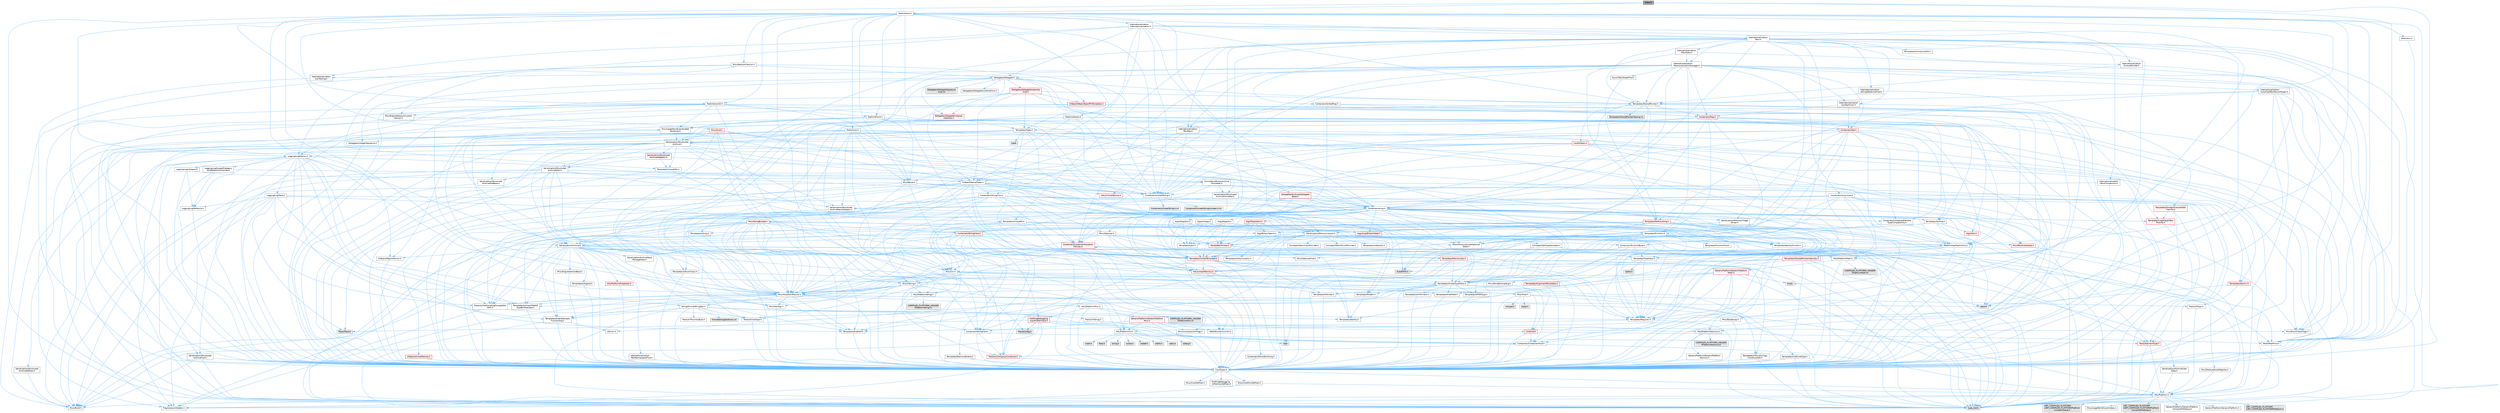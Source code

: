 digraph "Sobol.h"
{
 // INTERACTIVE_SVG=YES
 // LATEX_PDF_SIZE
  bgcolor="transparent";
  edge [fontname=Helvetica,fontsize=10,labelfontname=Helvetica,labelfontsize=10];
  node [fontname=Helvetica,fontsize=10,shape=box,height=0.2,width=0.4];
  Node1 [id="Node000001",label="Sobol.h",height=0.2,width=0.4,color="gray40", fillcolor="grey60", style="filled", fontcolor="black",tooltip=" "];
  Node1 -> Node2 [id="edge1_Node000001_Node000002",color="steelblue1",style="solid",tooltip=" "];
  Node2 [id="Node000002",label="CoreTypes.h",height=0.2,width=0.4,color="grey40", fillcolor="white", style="filled",URL="$dc/dec/CoreTypes_8h.html",tooltip=" "];
  Node2 -> Node3 [id="edge2_Node000002_Node000003",color="steelblue1",style="solid",tooltip=" "];
  Node3 [id="Node000003",label="HAL/Platform.h",height=0.2,width=0.4,color="grey40", fillcolor="white", style="filled",URL="$d9/dd0/Platform_8h.html",tooltip=" "];
  Node3 -> Node4 [id="edge3_Node000003_Node000004",color="steelblue1",style="solid",tooltip=" "];
  Node4 [id="Node000004",label="Misc/Build.h",height=0.2,width=0.4,color="grey40", fillcolor="white", style="filled",URL="$d3/dbb/Build_8h.html",tooltip=" "];
  Node3 -> Node5 [id="edge4_Node000003_Node000005",color="steelblue1",style="solid",tooltip=" "];
  Node5 [id="Node000005",label="Misc/LargeWorldCoordinates.h",height=0.2,width=0.4,color="grey40", fillcolor="white", style="filled",URL="$d2/dcb/LargeWorldCoordinates_8h.html",tooltip=" "];
  Node3 -> Node6 [id="edge5_Node000003_Node000006",color="steelblue1",style="solid",tooltip=" "];
  Node6 [id="Node000006",label="type_traits",height=0.2,width=0.4,color="grey60", fillcolor="#E0E0E0", style="filled",tooltip=" "];
  Node3 -> Node7 [id="edge6_Node000003_Node000007",color="steelblue1",style="solid",tooltip=" "];
  Node7 [id="Node000007",label="PreprocessorHelpers.h",height=0.2,width=0.4,color="grey40", fillcolor="white", style="filled",URL="$db/ddb/PreprocessorHelpers_8h.html",tooltip=" "];
  Node3 -> Node8 [id="edge7_Node000003_Node000008",color="steelblue1",style="solid",tooltip=" "];
  Node8 [id="Node000008",label="UBT_COMPILED_PLATFORM\l/UBT_COMPILED_PLATFORMPlatform\lCompilerPreSetup.h",height=0.2,width=0.4,color="grey60", fillcolor="#E0E0E0", style="filled",tooltip=" "];
  Node3 -> Node9 [id="edge8_Node000003_Node000009",color="steelblue1",style="solid",tooltip=" "];
  Node9 [id="Node000009",label="GenericPlatform/GenericPlatform\lCompilerPreSetup.h",height=0.2,width=0.4,color="grey40", fillcolor="white", style="filled",URL="$d9/dc8/GenericPlatformCompilerPreSetup_8h.html",tooltip=" "];
  Node3 -> Node10 [id="edge9_Node000003_Node000010",color="steelblue1",style="solid",tooltip=" "];
  Node10 [id="Node000010",label="GenericPlatform/GenericPlatform.h",height=0.2,width=0.4,color="grey40", fillcolor="white", style="filled",URL="$d6/d84/GenericPlatform_8h.html",tooltip=" "];
  Node3 -> Node11 [id="edge10_Node000003_Node000011",color="steelblue1",style="solid",tooltip=" "];
  Node11 [id="Node000011",label="UBT_COMPILED_PLATFORM\l/UBT_COMPILED_PLATFORMPlatform.h",height=0.2,width=0.4,color="grey60", fillcolor="#E0E0E0", style="filled",tooltip=" "];
  Node3 -> Node12 [id="edge11_Node000003_Node000012",color="steelblue1",style="solid",tooltip=" "];
  Node12 [id="Node000012",label="UBT_COMPILED_PLATFORM\l/UBT_COMPILED_PLATFORMPlatform\lCompilerSetup.h",height=0.2,width=0.4,color="grey60", fillcolor="#E0E0E0", style="filled",tooltip=" "];
  Node2 -> Node13 [id="edge12_Node000002_Node000013",color="steelblue1",style="solid",tooltip=" "];
  Node13 [id="Node000013",label="ProfilingDebugging\l/UMemoryDefines.h",height=0.2,width=0.4,color="grey40", fillcolor="white", style="filled",URL="$d2/da2/UMemoryDefines_8h.html",tooltip=" "];
  Node2 -> Node14 [id="edge13_Node000002_Node000014",color="steelblue1",style="solid",tooltip=" "];
  Node14 [id="Node000014",label="Misc/CoreMiscDefines.h",height=0.2,width=0.4,color="grey40", fillcolor="white", style="filled",URL="$da/d38/CoreMiscDefines_8h.html",tooltip=" "];
  Node14 -> Node3 [id="edge14_Node000014_Node000003",color="steelblue1",style="solid",tooltip=" "];
  Node14 -> Node7 [id="edge15_Node000014_Node000007",color="steelblue1",style="solid",tooltip=" "];
  Node2 -> Node15 [id="edge16_Node000002_Node000015",color="steelblue1",style="solid",tooltip=" "];
  Node15 [id="Node000015",label="Misc/CoreDefines.h",height=0.2,width=0.4,color="grey40", fillcolor="white", style="filled",URL="$d3/dd2/CoreDefines_8h.html",tooltip=" "];
  Node1 -> Node16 [id="edge17_Node000001_Node000016",color="steelblue1",style="solid",tooltip=" "];
  Node16 [id="Node000016",label="Math/MathFwd.h",height=0.2,width=0.4,color="grey40", fillcolor="white", style="filled",URL="$d2/d10/MathFwd_8h.html",tooltip=" "];
  Node16 -> Node3 [id="edge18_Node000016_Node000003",color="steelblue1",style="solid",tooltip=" "];
  Node1 -> Node17 [id="edge19_Node000001_Node000017",color="steelblue1",style="solid",tooltip=" "];
  Node17 [id="Node000017",label="Math/Vector.h",height=0.2,width=0.4,color="grey40", fillcolor="white", style="filled",URL="$d6/dbe/Vector_8h.html",tooltip=" "];
  Node17 -> Node2 [id="edge20_Node000017_Node000002",color="steelblue1",style="solid",tooltip=" "];
  Node17 -> Node18 [id="edge21_Node000017_Node000018",color="steelblue1",style="solid",tooltip=" "];
  Node18 [id="Node000018",label="Misc/AssertionMacros.h",height=0.2,width=0.4,color="grey40", fillcolor="white", style="filled",URL="$d0/dfa/AssertionMacros_8h.html",tooltip=" "];
  Node18 -> Node2 [id="edge22_Node000018_Node000002",color="steelblue1",style="solid",tooltip=" "];
  Node18 -> Node3 [id="edge23_Node000018_Node000003",color="steelblue1",style="solid",tooltip=" "];
  Node18 -> Node19 [id="edge24_Node000018_Node000019",color="steelblue1",style="solid",tooltip=" "];
  Node19 [id="Node000019",label="HAL/PlatformMisc.h",height=0.2,width=0.4,color="grey40", fillcolor="white", style="filled",URL="$d0/df5/PlatformMisc_8h.html",tooltip=" "];
  Node19 -> Node2 [id="edge25_Node000019_Node000002",color="steelblue1",style="solid",tooltip=" "];
  Node19 -> Node20 [id="edge26_Node000019_Node000020",color="steelblue1",style="solid",tooltip=" "];
  Node20 [id="Node000020",label="GenericPlatform/GenericPlatform\lMisc.h",height=0.2,width=0.4,color="red", fillcolor="#FFF0F0", style="filled",URL="$db/d9a/GenericPlatformMisc_8h.html",tooltip=" "];
  Node20 -> Node21 [id="edge27_Node000020_Node000021",color="steelblue1",style="solid",tooltip=" "];
  Node21 [id="Node000021",label="Containers/StringFwd.h",height=0.2,width=0.4,color="grey40", fillcolor="white", style="filled",URL="$df/d37/StringFwd_8h.html",tooltip=" "];
  Node21 -> Node2 [id="edge28_Node000021_Node000002",color="steelblue1",style="solid",tooltip=" "];
  Node21 -> Node22 [id="edge29_Node000021_Node000022",color="steelblue1",style="solid",tooltip=" "];
  Node22 [id="Node000022",label="Traits/ElementType.h",height=0.2,width=0.4,color="red", fillcolor="#FFF0F0", style="filled",URL="$d5/d4f/ElementType_8h.html",tooltip=" "];
  Node22 -> Node3 [id="edge30_Node000022_Node000003",color="steelblue1",style="solid",tooltip=" "];
  Node22 -> Node6 [id="edge31_Node000022_Node000006",color="steelblue1",style="solid",tooltip=" "];
  Node21 -> Node24 [id="edge32_Node000021_Node000024",color="steelblue1",style="solid",tooltip=" "];
  Node24 [id="Node000024",label="Traits/IsContiguousContainer.h",height=0.2,width=0.4,color="red", fillcolor="#FFF0F0", style="filled",URL="$d5/d3c/IsContiguousContainer_8h.html",tooltip=" "];
  Node24 -> Node2 [id="edge33_Node000024_Node000002",color="steelblue1",style="solid",tooltip=" "];
  Node20 -> Node26 [id="edge34_Node000020_Node000026",color="steelblue1",style="solid",tooltip=" "];
  Node26 [id="Node000026",label="CoreFwd.h",height=0.2,width=0.4,color="red", fillcolor="#FFF0F0", style="filled",URL="$d1/d1e/CoreFwd_8h.html",tooltip=" "];
  Node26 -> Node2 [id="edge35_Node000026_Node000002",color="steelblue1",style="solid",tooltip=" "];
  Node26 -> Node27 [id="edge36_Node000026_Node000027",color="steelblue1",style="solid",tooltip=" "];
  Node27 [id="Node000027",label="Containers/ContainersFwd.h",height=0.2,width=0.4,color="grey40", fillcolor="white", style="filled",URL="$d4/d0a/ContainersFwd_8h.html",tooltip=" "];
  Node27 -> Node3 [id="edge37_Node000027_Node000003",color="steelblue1",style="solid",tooltip=" "];
  Node27 -> Node2 [id="edge38_Node000027_Node000002",color="steelblue1",style="solid",tooltip=" "];
  Node27 -> Node24 [id="edge39_Node000027_Node000024",color="steelblue1",style="solid",tooltip=" "];
  Node26 -> Node16 [id="edge40_Node000026_Node000016",color="steelblue1",style="solid",tooltip=" "];
  Node20 -> Node2 [id="edge41_Node000020_Node000002",color="steelblue1",style="solid",tooltip=" "];
  Node20 -> Node30 [id="edge42_Node000020_Node000030",color="steelblue1",style="solid",tooltip=" "];
  Node30 [id="Node000030",label="HAL/PlatformCrt.h",height=0.2,width=0.4,color="grey40", fillcolor="white", style="filled",URL="$d8/d75/PlatformCrt_8h.html",tooltip=" "];
  Node30 -> Node31 [id="edge43_Node000030_Node000031",color="steelblue1",style="solid",tooltip=" "];
  Node31 [id="Node000031",label="new",height=0.2,width=0.4,color="grey60", fillcolor="#E0E0E0", style="filled",tooltip=" "];
  Node30 -> Node32 [id="edge44_Node000030_Node000032",color="steelblue1",style="solid",tooltip=" "];
  Node32 [id="Node000032",label="wchar.h",height=0.2,width=0.4,color="grey60", fillcolor="#E0E0E0", style="filled",tooltip=" "];
  Node30 -> Node33 [id="edge45_Node000030_Node000033",color="steelblue1",style="solid",tooltip=" "];
  Node33 [id="Node000033",label="stddef.h",height=0.2,width=0.4,color="grey60", fillcolor="#E0E0E0", style="filled",tooltip=" "];
  Node30 -> Node34 [id="edge46_Node000030_Node000034",color="steelblue1",style="solid",tooltip=" "];
  Node34 [id="Node000034",label="stdlib.h",height=0.2,width=0.4,color="grey60", fillcolor="#E0E0E0", style="filled",tooltip=" "];
  Node30 -> Node35 [id="edge47_Node000030_Node000035",color="steelblue1",style="solid",tooltip=" "];
  Node35 [id="Node000035",label="stdio.h",height=0.2,width=0.4,color="grey60", fillcolor="#E0E0E0", style="filled",tooltip=" "];
  Node30 -> Node36 [id="edge48_Node000030_Node000036",color="steelblue1",style="solid",tooltip=" "];
  Node36 [id="Node000036",label="stdarg.h",height=0.2,width=0.4,color="grey60", fillcolor="#E0E0E0", style="filled",tooltip=" "];
  Node30 -> Node37 [id="edge49_Node000030_Node000037",color="steelblue1",style="solid",tooltip=" "];
  Node37 [id="Node000037",label="math.h",height=0.2,width=0.4,color="grey60", fillcolor="#E0E0E0", style="filled",tooltip=" "];
  Node30 -> Node38 [id="edge50_Node000030_Node000038",color="steelblue1",style="solid",tooltip=" "];
  Node38 [id="Node000038",label="float.h",height=0.2,width=0.4,color="grey60", fillcolor="#E0E0E0", style="filled",tooltip=" "];
  Node30 -> Node39 [id="edge51_Node000030_Node000039",color="steelblue1",style="solid",tooltip=" "];
  Node39 [id="Node000039",label="string.h",height=0.2,width=0.4,color="grey60", fillcolor="#E0E0E0", style="filled",tooltip=" "];
  Node20 -> Node40 [id="edge52_Node000020_Node000040",color="steelblue1",style="solid",tooltip=" "];
  Node40 [id="Node000040",label="Math/NumericLimits.h",height=0.2,width=0.4,color="grey40", fillcolor="white", style="filled",URL="$df/d1b/NumericLimits_8h.html",tooltip=" "];
  Node40 -> Node2 [id="edge53_Node000040_Node000002",color="steelblue1",style="solid",tooltip=" "];
  Node20 -> Node41 [id="edge54_Node000020_Node000041",color="steelblue1",style="solid",tooltip=" "];
  Node41 [id="Node000041",label="Misc/CompressionFlags.h",height=0.2,width=0.4,color="grey40", fillcolor="white", style="filled",URL="$d9/d76/CompressionFlags_8h.html",tooltip=" "];
  Node20 -> Node42 [id="edge55_Node000020_Node000042",color="steelblue1",style="solid",tooltip=" "];
  Node42 [id="Node000042",label="Misc/EnumClassFlags.h",height=0.2,width=0.4,color="grey40", fillcolor="white", style="filled",URL="$d8/de7/EnumClassFlags_8h.html",tooltip=" "];
  Node19 -> Node45 [id="edge56_Node000019_Node000045",color="steelblue1",style="solid",tooltip=" "];
  Node45 [id="Node000045",label="COMPILED_PLATFORM_HEADER\l(PlatformMisc.h)",height=0.2,width=0.4,color="grey60", fillcolor="#E0E0E0", style="filled",tooltip=" "];
  Node19 -> Node46 [id="edge57_Node000019_Node000046",color="steelblue1",style="solid",tooltip=" "];
  Node46 [id="Node000046",label="ProfilingDebugging\l/CpuProfilerTrace.h",height=0.2,width=0.4,color="red", fillcolor="#FFF0F0", style="filled",URL="$da/dcb/CpuProfilerTrace_8h.html",tooltip=" "];
  Node46 -> Node2 [id="edge58_Node000046_Node000002",color="steelblue1",style="solid",tooltip=" "];
  Node46 -> Node27 [id="edge59_Node000046_Node000027",color="steelblue1",style="solid",tooltip=" "];
  Node46 -> Node47 [id="edge60_Node000046_Node000047",color="steelblue1",style="solid",tooltip=" "];
  Node47 [id="Node000047",label="HAL/PlatformAtomics.h",height=0.2,width=0.4,color="grey40", fillcolor="white", style="filled",URL="$d3/d36/PlatformAtomics_8h.html",tooltip=" "];
  Node47 -> Node2 [id="edge61_Node000047_Node000002",color="steelblue1",style="solid",tooltip=" "];
  Node47 -> Node48 [id="edge62_Node000047_Node000048",color="steelblue1",style="solid",tooltip=" "];
  Node48 [id="Node000048",label="GenericPlatform/GenericPlatform\lAtomics.h",height=0.2,width=0.4,color="grey40", fillcolor="white", style="filled",URL="$da/d72/GenericPlatformAtomics_8h.html",tooltip=" "];
  Node48 -> Node2 [id="edge63_Node000048_Node000002",color="steelblue1",style="solid",tooltip=" "];
  Node47 -> Node49 [id="edge64_Node000047_Node000049",color="steelblue1",style="solid",tooltip=" "];
  Node49 [id="Node000049",label="COMPILED_PLATFORM_HEADER\l(PlatformAtomics.h)",height=0.2,width=0.4,color="grey60", fillcolor="#E0E0E0", style="filled",tooltip=" "];
  Node46 -> Node7 [id="edge65_Node000046_Node000007",color="steelblue1",style="solid",tooltip=" "];
  Node46 -> Node4 [id="edge66_Node000046_Node000004",color="steelblue1",style="solid",tooltip=" "];
  Node46 -> Node50 [id="edge67_Node000046_Node000050",color="steelblue1",style="solid",tooltip=" "];
  Node50 [id="Node000050",label="Trace/Config.h",height=0.2,width=0.4,color="grey60", fillcolor="#E0E0E0", style="filled",tooltip=" "];
  Node46 -> Node53 [id="edge68_Node000046_Node000053",color="steelblue1",style="solid",tooltip=" "];
  Node53 [id="Node000053",label="Trace/Trace.h",height=0.2,width=0.4,color="grey60", fillcolor="#E0E0E0", style="filled",tooltip=" "];
  Node18 -> Node7 [id="edge69_Node000018_Node000007",color="steelblue1",style="solid",tooltip=" "];
  Node18 -> Node54 [id="edge70_Node000018_Node000054",color="steelblue1",style="solid",tooltip=" "];
  Node54 [id="Node000054",label="Templates/EnableIf.h",height=0.2,width=0.4,color="grey40", fillcolor="white", style="filled",URL="$d7/d60/EnableIf_8h.html",tooltip=" "];
  Node54 -> Node2 [id="edge71_Node000054_Node000002",color="steelblue1",style="solid",tooltip=" "];
  Node18 -> Node55 [id="edge72_Node000018_Node000055",color="steelblue1",style="solid",tooltip=" "];
  Node55 [id="Node000055",label="Templates/IsArrayOrRefOf\lTypeByPredicate.h",height=0.2,width=0.4,color="grey40", fillcolor="white", style="filled",URL="$d6/da1/IsArrayOrRefOfTypeByPredicate_8h.html",tooltip=" "];
  Node55 -> Node2 [id="edge73_Node000055_Node000002",color="steelblue1",style="solid",tooltip=" "];
  Node18 -> Node56 [id="edge74_Node000018_Node000056",color="steelblue1",style="solid",tooltip=" "];
  Node56 [id="Node000056",label="Templates/IsValidVariadic\lFunctionArg.h",height=0.2,width=0.4,color="grey40", fillcolor="white", style="filled",URL="$d0/dc8/IsValidVariadicFunctionArg_8h.html",tooltip=" "];
  Node56 -> Node2 [id="edge75_Node000056_Node000002",color="steelblue1",style="solid",tooltip=" "];
  Node56 -> Node57 [id="edge76_Node000056_Node000057",color="steelblue1",style="solid",tooltip=" "];
  Node57 [id="Node000057",label="IsEnum.h",height=0.2,width=0.4,color="grey40", fillcolor="white", style="filled",URL="$d4/de5/IsEnum_8h.html",tooltip=" "];
  Node56 -> Node6 [id="edge77_Node000056_Node000006",color="steelblue1",style="solid",tooltip=" "];
  Node18 -> Node58 [id="edge78_Node000018_Node000058",color="steelblue1",style="solid",tooltip=" "];
  Node58 [id="Node000058",label="Traits/IsCharEncodingCompatible\lWith.h",height=0.2,width=0.4,color="grey40", fillcolor="white", style="filled",URL="$df/dd1/IsCharEncodingCompatibleWith_8h.html",tooltip=" "];
  Node58 -> Node6 [id="edge79_Node000058_Node000006",color="steelblue1",style="solid",tooltip=" "];
  Node58 -> Node59 [id="edge80_Node000058_Node000059",color="steelblue1",style="solid",tooltip=" "];
  Node59 [id="Node000059",label="Traits/IsCharType.h",height=0.2,width=0.4,color="grey40", fillcolor="white", style="filled",URL="$db/d51/IsCharType_8h.html",tooltip=" "];
  Node59 -> Node2 [id="edge81_Node000059_Node000002",color="steelblue1",style="solid",tooltip=" "];
  Node18 -> Node60 [id="edge82_Node000018_Node000060",color="steelblue1",style="solid",tooltip=" "];
  Node60 [id="Node000060",label="Misc/VarArgs.h",height=0.2,width=0.4,color="grey40", fillcolor="white", style="filled",URL="$d5/d6f/VarArgs_8h.html",tooltip=" "];
  Node60 -> Node2 [id="edge83_Node000060_Node000002",color="steelblue1",style="solid",tooltip=" "];
  Node18 -> Node61 [id="edge84_Node000018_Node000061",color="steelblue1",style="solid",tooltip=" "];
  Node61 [id="Node000061",label="String/FormatStringSan.h",height=0.2,width=0.4,color="grey40", fillcolor="white", style="filled",URL="$d3/d8b/FormatStringSan_8h.html",tooltip=" "];
  Node61 -> Node6 [id="edge85_Node000061_Node000006",color="steelblue1",style="solid",tooltip=" "];
  Node61 -> Node2 [id="edge86_Node000061_Node000002",color="steelblue1",style="solid",tooltip=" "];
  Node61 -> Node62 [id="edge87_Node000061_Node000062",color="steelblue1",style="solid",tooltip=" "];
  Node62 [id="Node000062",label="Templates/Requires.h",height=0.2,width=0.4,color="grey40", fillcolor="white", style="filled",URL="$dc/d96/Requires_8h.html",tooltip=" "];
  Node62 -> Node54 [id="edge88_Node000062_Node000054",color="steelblue1",style="solid",tooltip=" "];
  Node62 -> Node6 [id="edge89_Node000062_Node000006",color="steelblue1",style="solid",tooltip=" "];
  Node61 -> Node63 [id="edge90_Node000061_Node000063",color="steelblue1",style="solid",tooltip=" "];
  Node63 [id="Node000063",label="Templates/Identity.h",height=0.2,width=0.4,color="grey40", fillcolor="white", style="filled",URL="$d0/dd5/Identity_8h.html",tooltip=" "];
  Node61 -> Node56 [id="edge91_Node000061_Node000056",color="steelblue1",style="solid",tooltip=" "];
  Node61 -> Node59 [id="edge92_Node000061_Node000059",color="steelblue1",style="solid",tooltip=" "];
  Node61 -> Node64 [id="edge93_Node000061_Node000064",color="steelblue1",style="solid",tooltip=" "];
  Node64 [id="Node000064",label="Traits/IsTEnumAsByte.h",height=0.2,width=0.4,color="grey40", fillcolor="white", style="filled",URL="$d1/de6/IsTEnumAsByte_8h.html",tooltip=" "];
  Node61 -> Node65 [id="edge94_Node000061_Node000065",color="steelblue1",style="solid",tooltip=" "];
  Node65 [id="Node000065",label="Traits/IsTString.h",height=0.2,width=0.4,color="grey40", fillcolor="white", style="filled",URL="$d0/df8/IsTString_8h.html",tooltip=" "];
  Node65 -> Node27 [id="edge95_Node000065_Node000027",color="steelblue1",style="solid",tooltip=" "];
  Node61 -> Node27 [id="edge96_Node000061_Node000027",color="steelblue1",style="solid",tooltip=" "];
  Node61 -> Node66 [id="edge97_Node000061_Node000066",color="steelblue1",style="solid",tooltip=" "];
  Node66 [id="Node000066",label="FormatStringSanErrors.inl",height=0.2,width=0.4,color="grey60", fillcolor="#E0E0E0", style="filled",tooltip=" "];
  Node18 -> Node67 [id="edge98_Node000018_Node000067",color="steelblue1",style="solid",tooltip=" "];
  Node67 [id="Node000067",label="atomic",height=0.2,width=0.4,color="grey60", fillcolor="#E0E0E0", style="filled",tooltip=" "];
  Node17 -> Node16 [id="edge99_Node000017_Node000016",color="steelblue1",style="solid",tooltip=" "];
  Node17 -> Node40 [id="edge100_Node000017_Node000040",color="steelblue1",style="solid",tooltip=" "];
  Node17 -> Node68 [id="edge101_Node000017_Node000068",color="steelblue1",style="solid",tooltip=" "];
  Node68 [id="Node000068",label="Misc/Crc.h",height=0.2,width=0.4,color="grey40", fillcolor="white", style="filled",URL="$d4/dd2/Crc_8h.html",tooltip=" "];
  Node68 -> Node2 [id="edge102_Node000068_Node000002",color="steelblue1",style="solid",tooltip=" "];
  Node68 -> Node69 [id="edge103_Node000068_Node000069",color="steelblue1",style="solid",tooltip=" "];
  Node69 [id="Node000069",label="HAL/PlatformString.h",height=0.2,width=0.4,color="grey40", fillcolor="white", style="filled",URL="$db/db5/PlatformString_8h.html",tooltip=" "];
  Node69 -> Node2 [id="edge104_Node000069_Node000002",color="steelblue1",style="solid",tooltip=" "];
  Node69 -> Node70 [id="edge105_Node000069_Node000070",color="steelblue1",style="solid",tooltip=" "];
  Node70 [id="Node000070",label="COMPILED_PLATFORM_HEADER\l(PlatformString.h)",height=0.2,width=0.4,color="grey60", fillcolor="#E0E0E0", style="filled",tooltip=" "];
  Node68 -> Node18 [id="edge106_Node000068_Node000018",color="steelblue1",style="solid",tooltip=" "];
  Node68 -> Node71 [id="edge107_Node000068_Node000071",color="steelblue1",style="solid",tooltip=" "];
  Node71 [id="Node000071",label="Misc/CString.h",height=0.2,width=0.4,color="grey40", fillcolor="white", style="filled",URL="$d2/d49/CString_8h.html",tooltip=" "];
  Node71 -> Node2 [id="edge108_Node000071_Node000002",color="steelblue1",style="solid",tooltip=" "];
  Node71 -> Node30 [id="edge109_Node000071_Node000030",color="steelblue1",style="solid",tooltip=" "];
  Node71 -> Node69 [id="edge110_Node000071_Node000069",color="steelblue1",style="solid",tooltip=" "];
  Node71 -> Node18 [id="edge111_Node000071_Node000018",color="steelblue1",style="solid",tooltip=" "];
  Node71 -> Node72 [id="edge112_Node000071_Node000072",color="steelblue1",style="solid",tooltip=" "];
  Node72 [id="Node000072",label="Misc/Char.h",height=0.2,width=0.4,color="grey40", fillcolor="white", style="filled",URL="$d0/d58/Char_8h.html",tooltip=" "];
  Node72 -> Node2 [id="edge113_Node000072_Node000002",color="steelblue1",style="solid",tooltip=" "];
  Node72 -> Node73 [id="edge114_Node000072_Node000073",color="steelblue1",style="solid",tooltip=" "];
  Node73 [id="Node000073",label="Traits/IntType.h",height=0.2,width=0.4,color="grey40", fillcolor="white", style="filled",URL="$d7/deb/IntType_8h.html",tooltip=" "];
  Node73 -> Node3 [id="edge115_Node000073_Node000003",color="steelblue1",style="solid",tooltip=" "];
  Node72 -> Node74 [id="edge116_Node000072_Node000074",color="steelblue1",style="solid",tooltip=" "];
  Node74 [id="Node000074",label="ctype.h",height=0.2,width=0.4,color="grey60", fillcolor="#E0E0E0", style="filled",tooltip=" "];
  Node72 -> Node75 [id="edge117_Node000072_Node000075",color="steelblue1",style="solid",tooltip=" "];
  Node75 [id="Node000075",label="wctype.h",height=0.2,width=0.4,color="grey60", fillcolor="#E0E0E0", style="filled",tooltip=" "];
  Node72 -> Node6 [id="edge118_Node000072_Node000006",color="steelblue1",style="solid",tooltip=" "];
  Node71 -> Node60 [id="edge119_Node000071_Node000060",color="steelblue1",style="solid",tooltip=" "];
  Node71 -> Node55 [id="edge120_Node000071_Node000055",color="steelblue1",style="solid",tooltip=" "];
  Node71 -> Node56 [id="edge121_Node000071_Node000056",color="steelblue1",style="solid",tooltip=" "];
  Node71 -> Node58 [id="edge122_Node000071_Node000058",color="steelblue1",style="solid",tooltip=" "];
  Node68 -> Node72 [id="edge123_Node000068_Node000072",color="steelblue1",style="solid",tooltip=" "];
  Node68 -> Node76 [id="edge124_Node000068_Node000076",color="steelblue1",style="solid",tooltip=" "];
  Node76 [id="Node000076",label="Templates/UnrealTypeTraits.h",height=0.2,width=0.4,color="grey40", fillcolor="white", style="filled",URL="$d2/d2d/UnrealTypeTraits_8h.html",tooltip=" "];
  Node76 -> Node2 [id="edge125_Node000076_Node000002",color="steelblue1",style="solid",tooltip=" "];
  Node76 -> Node77 [id="edge126_Node000076_Node000077",color="steelblue1",style="solid",tooltip=" "];
  Node77 [id="Node000077",label="Templates/IsPointer.h",height=0.2,width=0.4,color="grey40", fillcolor="white", style="filled",URL="$d7/d05/IsPointer_8h.html",tooltip=" "];
  Node77 -> Node2 [id="edge127_Node000077_Node000002",color="steelblue1",style="solid",tooltip=" "];
  Node76 -> Node18 [id="edge128_Node000076_Node000018",color="steelblue1",style="solid",tooltip=" "];
  Node76 -> Node78 [id="edge129_Node000076_Node000078",color="steelblue1",style="solid",tooltip=" "];
  Node78 [id="Node000078",label="Templates/AndOrNot.h",height=0.2,width=0.4,color="grey40", fillcolor="white", style="filled",URL="$db/d0a/AndOrNot_8h.html",tooltip=" "];
  Node78 -> Node2 [id="edge130_Node000078_Node000002",color="steelblue1",style="solid",tooltip=" "];
  Node76 -> Node54 [id="edge131_Node000076_Node000054",color="steelblue1",style="solid",tooltip=" "];
  Node76 -> Node79 [id="edge132_Node000076_Node000079",color="steelblue1",style="solid",tooltip=" "];
  Node79 [id="Node000079",label="Templates/IsArithmetic.h",height=0.2,width=0.4,color="grey40", fillcolor="white", style="filled",URL="$d2/d5d/IsArithmetic_8h.html",tooltip=" "];
  Node79 -> Node2 [id="edge133_Node000079_Node000002",color="steelblue1",style="solid",tooltip=" "];
  Node76 -> Node57 [id="edge134_Node000076_Node000057",color="steelblue1",style="solid",tooltip=" "];
  Node76 -> Node80 [id="edge135_Node000076_Node000080",color="steelblue1",style="solid",tooltip=" "];
  Node80 [id="Node000080",label="Templates/Models.h",height=0.2,width=0.4,color="grey40", fillcolor="white", style="filled",URL="$d3/d0c/Models_8h.html",tooltip=" "];
  Node80 -> Node63 [id="edge136_Node000080_Node000063",color="steelblue1",style="solid",tooltip=" "];
  Node76 -> Node81 [id="edge137_Node000076_Node000081",color="steelblue1",style="solid",tooltip=" "];
  Node81 [id="Node000081",label="Templates/IsPODType.h",height=0.2,width=0.4,color="grey40", fillcolor="white", style="filled",URL="$d7/db1/IsPODType_8h.html",tooltip=" "];
  Node81 -> Node2 [id="edge138_Node000081_Node000002",color="steelblue1",style="solid",tooltip=" "];
  Node76 -> Node82 [id="edge139_Node000076_Node000082",color="steelblue1",style="solid",tooltip=" "];
  Node82 [id="Node000082",label="Templates/IsUECoreType.h",height=0.2,width=0.4,color="grey40", fillcolor="white", style="filled",URL="$d1/db8/IsUECoreType_8h.html",tooltip=" "];
  Node82 -> Node2 [id="edge140_Node000082_Node000002",color="steelblue1",style="solid",tooltip=" "];
  Node82 -> Node6 [id="edge141_Node000082_Node000006",color="steelblue1",style="solid",tooltip=" "];
  Node76 -> Node83 [id="edge142_Node000076_Node000083",color="steelblue1",style="solid",tooltip=" "];
  Node83 [id="Node000083",label="Templates/IsTriviallyCopy\lConstructible.h",height=0.2,width=0.4,color="grey40", fillcolor="white", style="filled",URL="$d3/d78/IsTriviallyCopyConstructible_8h.html",tooltip=" "];
  Node83 -> Node2 [id="edge143_Node000083_Node000002",color="steelblue1",style="solid",tooltip=" "];
  Node83 -> Node6 [id="edge144_Node000083_Node000006",color="steelblue1",style="solid",tooltip=" "];
  Node68 -> Node59 [id="edge145_Node000068_Node000059",color="steelblue1",style="solid",tooltip=" "];
  Node17 -> Node84 [id="edge146_Node000017_Node000084",color="steelblue1",style="solid",tooltip=" "];
  Node84 [id="Node000084",label="Math/UnrealMathUtility.h",height=0.2,width=0.4,color="grey40", fillcolor="white", style="filled",URL="$db/db8/UnrealMathUtility_8h.html",tooltip=" "];
  Node84 -> Node2 [id="edge147_Node000084_Node000002",color="steelblue1",style="solid",tooltip=" "];
  Node84 -> Node18 [id="edge148_Node000084_Node000018",color="steelblue1",style="solid",tooltip=" "];
  Node84 -> Node85 [id="edge149_Node000084_Node000085",color="steelblue1",style="solid",tooltip=" "];
  Node85 [id="Node000085",label="HAL/PlatformMath.h",height=0.2,width=0.4,color="grey40", fillcolor="white", style="filled",URL="$dc/d53/PlatformMath_8h.html",tooltip=" "];
  Node85 -> Node2 [id="edge150_Node000085_Node000002",color="steelblue1",style="solid",tooltip=" "];
  Node85 -> Node86 [id="edge151_Node000085_Node000086",color="steelblue1",style="solid",tooltip=" "];
  Node86 [id="Node000086",label="GenericPlatform/GenericPlatform\lMath.h",height=0.2,width=0.4,color="red", fillcolor="#FFF0F0", style="filled",URL="$d5/d79/GenericPlatformMath_8h.html",tooltip=" "];
  Node86 -> Node2 [id="edge152_Node000086_Node000002",color="steelblue1",style="solid",tooltip=" "];
  Node86 -> Node27 [id="edge153_Node000086_Node000027",color="steelblue1",style="solid",tooltip=" "];
  Node86 -> Node30 [id="edge154_Node000086_Node000030",color="steelblue1",style="solid",tooltip=" "];
  Node86 -> Node78 [id="edge155_Node000086_Node000078",color="steelblue1",style="solid",tooltip=" "];
  Node86 -> Node76 [id="edge156_Node000086_Node000076",color="steelblue1",style="solid",tooltip=" "];
  Node86 -> Node62 [id="edge157_Node000086_Node000062",color="steelblue1",style="solid",tooltip=" "];
  Node86 -> Node94 [id="edge158_Node000086_Node000094",color="steelblue1",style="solid",tooltip=" "];
  Node94 [id="Node000094",label="limits",height=0.2,width=0.4,color="grey60", fillcolor="#E0E0E0", style="filled",tooltip=" "];
  Node86 -> Node6 [id="edge159_Node000086_Node000006",color="steelblue1",style="solid",tooltip=" "];
  Node85 -> Node95 [id="edge160_Node000085_Node000095",color="steelblue1",style="solid",tooltip=" "];
  Node95 [id="Node000095",label="COMPILED_PLATFORM_HEADER\l(PlatformMath.h)",height=0.2,width=0.4,color="grey60", fillcolor="#E0E0E0", style="filled",tooltip=" "];
  Node84 -> Node16 [id="edge161_Node000084_Node000016",color="steelblue1",style="solid",tooltip=" "];
  Node84 -> Node63 [id="edge162_Node000084_Node000063",color="steelblue1",style="solid",tooltip=" "];
  Node84 -> Node62 [id="edge163_Node000084_Node000062",color="steelblue1",style="solid",tooltip=" "];
  Node17 -> Node96 [id="edge164_Node000017_Node000096",color="steelblue1",style="solid",tooltip=" "];
  Node96 [id="Node000096",label="Containers/UnrealString.h",height=0.2,width=0.4,color="grey40", fillcolor="white", style="filled",URL="$d5/dba/UnrealString_8h.html",tooltip=" "];
  Node96 -> Node97 [id="edge165_Node000096_Node000097",color="steelblue1",style="solid",tooltip=" "];
  Node97 [id="Node000097",label="Containers/UnrealStringIncludes.h.inl",height=0.2,width=0.4,color="grey60", fillcolor="#E0E0E0", style="filled",tooltip=" "];
  Node96 -> Node98 [id="edge166_Node000096_Node000098",color="steelblue1",style="solid",tooltip=" "];
  Node98 [id="Node000098",label="Containers/UnrealString.h.inl",height=0.2,width=0.4,color="grey60", fillcolor="#E0E0E0", style="filled",tooltip=" "];
  Node96 -> Node99 [id="edge167_Node000096_Node000099",color="steelblue1",style="solid",tooltip=" "];
  Node99 [id="Node000099",label="Misc/StringFormatArg.h",height=0.2,width=0.4,color="grey40", fillcolor="white", style="filled",URL="$d2/d16/StringFormatArg_8h.html",tooltip=" "];
  Node99 -> Node27 [id="edge168_Node000099_Node000027",color="steelblue1",style="solid",tooltip=" "];
  Node17 -> Node100 [id="edge169_Node000017_Node000100",color="steelblue1",style="solid",tooltip=" "];
  Node100 [id="Node000100",label="Misc/Parse.h",height=0.2,width=0.4,color="grey40", fillcolor="white", style="filled",URL="$dc/d71/Parse_8h.html",tooltip=" "];
  Node100 -> Node21 [id="edge170_Node000100_Node000021",color="steelblue1",style="solid",tooltip=" "];
  Node100 -> Node96 [id="edge171_Node000100_Node000096",color="steelblue1",style="solid",tooltip=" "];
  Node100 -> Node2 [id="edge172_Node000100_Node000002",color="steelblue1",style="solid",tooltip=" "];
  Node100 -> Node30 [id="edge173_Node000100_Node000030",color="steelblue1",style="solid",tooltip=" "];
  Node100 -> Node4 [id="edge174_Node000100_Node000004",color="steelblue1",style="solid",tooltip=" "];
  Node100 -> Node42 [id="edge175_Node000100_Node000042",color="steelblue1",style="solid",tooltip=" "];
  Node100 -> Node101 [id="edge176_Node000100_Node000101",color="steelblue1",style="solid",tooltip=" "];
  Node101 [id="Node000101",label="Templates/Function.h",height=0.2,width=0.4,color="grey40", fillcolor="white", style="filled",URL="$df/df5/Function_8h.html",tooltip=" "];
  Node101 -> Node2 [id="edge177_Node000101_Node000002",color="steelblue1",style="solid",tooltip=" "];
  Node101 -> Node18 [id="edge178_Node000101_Node000018",color="steelblue1",style="solid",tooltip=" "];
  Node101 -> Node102 [id="edge179_Node000101_Node000102",color="steelblue1",style="solid",tooltip=" "];
  Node102 [id="Node000102",label="Misc/IntrusiveUnsetOptional\lState.h",height=0.2,width=0.4,color="grey40", fillcolor="white", style="filled",URL="$d2/d0a/IntrusiveUnsetOptionalState_8h.html",tooltip=" "];
  Node102 -> Node103 [id="edge180_Node000102_Node000103",color="steelblue1",style="solid",tooltip=" "];
  Node103 [id="Node000103",label="Misc/OptionalFwd.h",height=0.2,width=0.4,color="grey40", fillcolor="white", style="filled",URL="$dc/d50/OptionalFwd_8h.html",tooltip=" "];
  Node101 -> Node104 [id="edge181_Node000101_Node000104",color="steelblue1",style="solid",tooltip=" "];
  Node104 [id="Node000104",label="HAL/UnrealMemory.h",height=0.2,width=0.4,color="red", fillcolor="#FFF0F0", style="filled",URL="$d9/d96/UnrealMemory_8h.html",tooltip=" "];
  Node104 -> Node2 [id="edge182_Node000104_Node000002",color="steelblue1",style="solid",tooltip=" "];
  Node104 -> Node77 [id="edge183_Node000104_Node000077",color="steelblue1",style="solid",tooltip=" "];
  Node101 -> Node118 [id="edge184_Node000101_Node000118",color="steelblue1",style="solid",tooltip=" "];
  Node118 [id="Node000118",label="Templates/FunctionFwd.h",height=0.2,width=0.4,color="grey40", fillcolor="white", style="filled",URL="$d6/d54/FunctionFwd_8h.html",tooltip=" "];
  Node101 -> Node76 [id="edge185_Node000101_Node000076",color="steelblue1",style="solid",tooltip=" "];
  Node101 -> Node119 [id="edge186_Node000101_Node000119",color="steelblue1",style="solid",tooltip=" "];
  Node119 [id="Node000119",label="Templates/Invoke.h",height=0.2,width=0.4,color="red", fillcolor="#FFF0F0", style="filled",URL="$d7/deb/Invoke_8h.html",tooltip=" "];
  Node119 -> Node2 [id="edge187_Node000119_Node000002",color="steelblue1",style="solid",tooltip=" "];
  Node119 -> Node121 [id="edge188_Node000119_Node000121",color="steelblue1",style="solid",tooltip=" "];
  Node121 [id="Node000121",label="Templates/UnrealTemplate.h",height=0.2,width=0.4,color="red", fillcolor="#FFF0F0", style="filled",URL="$d4/d24/UnrealTemplate_8h.html",tooltip=" "];
  Node121 -> Node2 [id="edge189_Node000121_Node000002",color="steelblue1",style="solid",tooltip=" "];
  Node121 -> Node77 [id="edge190_Node000121_Node000077",color="steelblue1",style="solid",tooltip=" "];
  Node121 -> Node104 [id="edge191_Node000121_Node000104",color="steelblue1",style="solid",tooltip=" "];
  Node121 -> Node76 [id="edge192_Node000121_Node000076",color="steelblue1",style="solid",tooltip=" "];
  Node121 -> Node62 [id="edge193_Node000121_Node000062",color="steelblue1",style="solid",tooltip=" "];
  Node121 -> Node63 [id="edge194_Node000121_Node000063",color="steelblue1",style="solid",tooltip=" "];
  Node121 -> Node24 [id="edge195_Node000121_Node000024",color="steelblue1",style="solid",tooltip=" "];
  Node121 -> Node6 [id="edge196_Node000121_Node000006",color="steelblue1",style="solid",tooltip=" "];
  Node119 -> Node6 [id="edge197_Node000119_Node000006",color="steelblue1",style="solid",tooltip=" "];
  Node101 -> Node121 [id="edge198_Node000101_Node000121",color="steelblue1",style="solid",tooltip=" "];
  Node101 -> Node62 [id="edge199_Node000101_Node000062",color="steelblue1",style="solid",tooltip=" "];
  Node101 -> Node84 [id="edge200_Node000101_Node000084",color="steelblue1",style="solid",tooltip=" "];
  Node101 -> Node31 [id="edge201_Node000101_Node000031",color="steelblue1",style="solid",tooltip=" "];
  Node101 -> Node6 [id="edge202_Node000101_Node000006",color="steelblue1",style="solid",tooltip=" "];
  Node17 -> Node125 [id="edge203_Node000017_Node000125",color="steelblue1",style="solid",tooltip=" "];
  Node125 [id="Node000125",label="Misc/LargeWorldCoordinates\lSerializer.h",height=0.2,width=0.4,color="grey40", fillcolor="white", style="filled",URL="$d7/df9/LargeWorldCoordinatesSerializer_8h.html",tooltip=" "];
  Node125 -> Node126 [id="edge204_Node000125_Node000126",color="steelblue1",style="solid",tooltip=" "];
  Node126 [id="Node000126",label="UObject/NameTypes.h",height=0.2,width=0.4,color="grey40", fillcolor="white", style="filled",URL="$d6/d35/NameTypes_8h.html",tooltip=" "];
  Node126 -> Node2 [id="edge205_Node000126_Node000002",color="steelblue1",style="solid",tooltip=" "];
  Node126 -> Node18 [id="edge206_Node000126_Node000018",color="steelblue1",style="solid",tooltip=" "];
  Node126 -> Node104 [id="edge207_Node000126_Node000104",color="steelblue1",style="solid",tooltip=" "];
  Node126 -> Node76 [id="edge208_Node000126_Node000076",color="steelblue1",style="solid",tooltip=" "];
  Node126 -> Node121 [id="edge209_Node000126_Node000121",color="steelblue1",style="solid",tooltip=" "];
  Node126 -> Node96 [id="edge210_Node000126_Node000096",color="steelblue1",style="solid",tooltip=" "];
  Node126 -> Node127 [id="edge211_Node000126_Node000127",color="steelblue1",style="solid",tooltip=" "];
  Node127 [id="Node000127",label="HAL/CriticalSection.h",height=0.2,width=0.4,color="red", fillcolor="#FFF0F0", style="filled",URL="$d6/d90/CriticalSection_8h.html",tooltip=" "];
  Node126 -> Node130 [id="edge212_Node000126_Node000130",color="steelblue1",style="solid",tooltip=" "];
  Node130 [id="Node000130",label="Containers/StringConv.h",height=0.2,width=0.4,color="grey40", fillcolor="white", style="filled",URL="$d3/ddf/StringConv_8h.html",tooltip=" "];
  Node130 -> Node2 [id="edge213_Node000130_Node000002",color="steelblue1",style="solid",tooltip=" "];
  Node130 -> Node18 [id="edge214_Node000130_Node000018",color="steelblue1",style="solid",tooltip=" "];
  Node130 -> Node131 [id="edge215_Node000130_Node000131",color="steelblue1",style="solid",tooltip=" "];
  Node131 [id="Node000131",label="Containers/ContainerAllocation\lPolicies.h",height=0.2,width=0.4,color="red", fillcolor="#FFF0F0", style="filled",URL="$d7/dff/ContainerAllocationPolicies_8h.html",tooltip=" "];
  Node131 -> Node2 [id="edge216_Node000131_Node000002",color="steelblue1",style="solid",tooltip=" "];
  Node131 -> Node131 [id="edge217_Node000131_Node000131",color="steelblue1",style="solid",tooltip=" "];
  Node131 -> Node85 [id="edge218_Node000131_Node000085",color="steelblue1",style="solid",tooltip=" "];
  Node131 -> Node104 [id="edge219_Node000131_Node000104",color="steelblue1",style="solid",tooltip=" "];
  Node131 -> Node40 [id="edge220_Node000131_Node000040",color="steelblue1",style="solid",tooltip=" "];
  Node131 -> Node18 [id="edge221_Node000131_Node000018",color="steelblue1",style="solid",tooltip=" "];
  Node131 -> Node133 [id="edge222_Node000131_Node000133",color="steelblue1",style="solid",tooltip=" "];
  Node133 [id="Node000133",label="Templates/IsPolymorphic.h",height=0.2,width=0.4,color="grey40", fillcolor="white", style="filled",URL="$dc/d20/IsPolymorphic_8h.html",tooltip=" "];
  Node131 -> Node134 [id="edge223_Node000131_Node000134",color="steelblue1",style="solid",tooltip=" "];
  Node134 [id="Node000134",label="Templates/MemoryOps.h",height=0.2,width=0.4,color="red", fillcolor="#FFF0F0", style="filled",URL="$db/dea/MemoryOps_8h.html",tooltip=" "];
  Node134 -> Node2 [id="edge224_Node000134_Node000002",color="steelblue1",style="solid",tooltip=" "];
  Node134 -> Node104 [id="edge225_Node000134_Node000104",color="steelblue1",style="solid",tooltip=" "];
  Node134 -> Node83 [id="edge226_Node000134_Node000083",color="steelblue1",style="solid",tooltip=" "];
  Node134 -> Node62 [id="edge227_Node000134_Node000062",color="steelblue1",style="solid",tooltip=" "];
  Node134 -> Node76 [id="edge228_Node000134_Node000076",color="steelblue1",style="solid",tooltip=" "];
  Node134 -> Node31 [id="edge229_Node000134_Node000031",color="steelblue1",style="solid",tooltip=" "];
  Node134 -> Node6 [id="edge230_Node000134_Node000006",color="steelblue1",style="solid",tooltip=" "];
  Node131 -> Node6 [id="edge231_Node000131_Node000006",color="steelblue1",style="solid",tooltip=" "];
  Node130 -> Node135 [id="edge232_Node000130_Node000135",color="steelblue1",style="solid",tooltip=" "];
  Node135 [id="Node000135",label="Containers/Array.h",height=0.2,width=0.4,color="grey40", fillcolor="white", style="filled",URL="$df/dd0/Array_8h.html",tooltip=" "];
  Node135 -> Node2 [id="edge233_Node000135_Node000002",color="steelblue1",style="solid",tooltip=" "];
  Node135 -> Node18 [id="edge234_Node000135_Node000018",color="steelblue1",style="solid",tooltip=" "];
  Node135 -> Node102 [id="edge235_Node000135_Node000102",color="steelblue1",style="solid",tooltip=" "];
  Node135 -> Node136 [id="edge236_Node000135_Node000136",color="steelblue1",style="solid",tooltip=" "];
  Node136 [id="Node000136",label="Misc/ReverseIterate.h",height=0.2,width=0.4,color="red", fillcolor="#FFF0F0", style="filled",URL="$db/de3/ReverseIterate_8h.html",tooltip=" "];
  Node136 -> Node3 [id="edge237_Node000136_Node000003",color="steelblue1",style="solid",tooltip=" "];
  Node135 -> Node104 [id="edge238_Node000135_Node000104",color="steelblue1",style="solid",tooltip=" "];
  Node135 -> Node76 [id="edge239_Node000135_Node000076",color="steelblue1",style="solid",tooltip=" "];
  Node135 -> Node121 [id="edge240_Node000135_Node000121",color="steelblue1",style="solid",tooltip=" "];
  Node135 -> Node138 [id="edge241_Node000135_Node000138",color="steelblue1",style="solid",tooltip=" "];
  Node138 [id="Node000138",label="Containers/AllowShrinking.h",height=0.2,width=0.4,color="grey40", fillcolor="white", style="filled",URL="$d7/d1a/AllowShrinking_8h.html",tooltip=" "];
  Node138 -> Node2 [id="edge242_Node000138_Node000002",color="steelblue1",style="solid",tooltip=" "];
  Node135 -> Node131 [id="edge243_Node000135_Node000131",color="steelblue1",style="solid",tooltip=" "];
  Node135 -> Node139 [id="edge244_Node000135_Node000139",color="steelblue1",style="solid",tooltip=" "];
  Node139 [id="Node000139",label="Containers/ContainerElement\lTypeCompatibility.h",height=0.2,width=0.4,color="grey40", fillcolor="white", style="filled",URL="$df/ddf/ContainerElementTypeCompatibility_8h.html",tooltip=" "];
  Node139 -> Node2 [id="edge245_Node000139_Node000002",color="steelblue1",style="solid",tooltip=" "];
  Node139 -> Node76 [id="edge246_Node000139_Node000076",color="steelblue1",style="solid",tooltip=" "];
  Node135 -> Node140 [id="edge247_Node000135_Node000140",color="steelblue1",style="solid",tooltip=" "];
  Node140 [id="Node000140",label="Serialization/Archive.h",height=0.2,width=0.4,color="grey40", fillcolor="white", style="filled",URL="$d7/d3b/Archive_8h.html",tooltip=" "];
  Node140 -> Node26 [id="edge248_Node000140_Node000026",color="steelblue1",style="solid",tooltip=" "];
  Node140 -> Node2 [id="edge249_Node000140_Node000002",color="steelblue1",style="solid",tooltip=" "];
  Node140 -> Node141 [id="edge250_Node000140_Node000141",color="steelblue1",style="solid",tooltip=" "];
  Node141 [id="Node000141",label="HAL/PlatformProperties.h",height=0.2,width=0.4,color="red", fillcolor="#FFF0F0", style="filled",URL="$d9/db0/PlatformProperties_8h.html",tooltip=" "];
  Node141 -> Node2 [id="edge251_Node000141_Node000002",color="steelblue1",style="solid",tooltip=" "];
  Node140 -> Node144 [id="edge252_Node000140_Node000144",color="steelblue1",style="solid",tooltip=" "];
  Node144 [id="Node000144",label="Internationalization\l/TextNamespaceFwd.h",height=0.2,width=0.4,color="grey40", fillcolor="white", style="filled",URL="$d8/d97/TextNamespaceFwd_8h.html",tooltip=" "];
  Node144 -> Node2 [id="edge253_Node000144_Node000002",color="steelblue1",style="solid",tooltip=" "];
  Node140 -> Node16 [id="edge254_Node000140_Node000016",color="steelblue1",style="solid",tooltip=" "];
  Node140 -> Node18 [id="edge255_Node000140_Node000018",color="steelblue1",style="solid",tooltip=" "];
  Node140 -> Node4 [id="edge256_Node000140_Node000004",color="steelblue1",style="solid",tooltip=" "];
  Node140 -> Node41 [id="edge257_Node000140_Node000041",color="steelblue1",style="solid",tooltip=" "];
  Node140 -> Node145 [id="edge258_Node000140_Node000145",color="steelblue1",style="solid",tooltip=" "];
  Node145 [id="Node000145",label="Misc/EngineVersionBase.h",height=0.2,width=0.4,color="grey40", fillcolor="white", style="filled",URL="$d5/d2b/EngineVersionBase_8h.html",tooltip=" "];
  Node145 -> Node2 [id="edge259_Node000145_Node000002",color="steelblue1",style="solid",tooltip=" "];
  Node140 -> Node60 [id="edge260_Node000140_Node000060",color="steelblue1",style="solid",tooltip=" "];
  Node140 -> Node146 [id="edge261_Node000140_Node000146",color="steelblue1",style="solid",tooltip=" "];
  Node146 [id="Node000146",label="Serialization/ArchiveCook\lData.h",height=0.2,width=0.4,color="grey40", fillcolor="white", style="filled",URL="$dc/db6/ArchiveCookData_8h.html",tooltip=" "];
  Node146 -> Node3 [id="edge262_Node000146_Node000003",color="steelblue1",style="solid",tooltip=" "];
  Node140 -> Node147 [id="edge263_Node000140_Node000147",color="steelblue1",style="solid",tooltip=" "];
  Node147 [id="Node000147",label="Serialization/ArchiveSave\lPackageData.h",height=0.2,width=0.4,color="grey40", fillcolor="white", style="filled",URL="$d1/d37/ArchiveSavePackageData_8h.html",tooltip=" "];
  Node140 -> Node54 [id="edge264_Node000140_Node000054",color="steelblue1",style="solid",tooltip=" "];
  Node140 -> Node55 [id="edge265_Node000140_Node000055",color="steelblue1",style="solid",tooltip=" "];
  Node140 -> Node148 [id="edge266_Node000140_Node000148",color="steelblue1",style="solid",tooltip=" "];
  Node148 [id="Node000148",label="Templates/IsEnumClass.h",height=0.2,width=0.4,color="grey40", fillcolor="white", style="filled",URL="$d7/d15/IsEnumClass_8h.html",tooltip=" "];
  Node148 -> Node2 [id="edge267_Node000148_Node000002",color="steelblue1",style="solid",tooltip=" "];
  Node148 -> Node78 [id="edge268_Node000148_Node000078",color="steelblue1",style="solid",tooltip=" "];
  Node140 -> Node91 [id="edge269_Node000140_Node000091",color="steelblue1",style="solid",tooltip=" "];
  Node91 [id="Node000091",label="Templates/IsSigned.h",height=0.2,width=0.4,color="grey40", fillcolor="white", style="filled",URL="$d8/dd8/IsSigned_8h.html",tooltip=" "];
  Node91 -> Node2 [id="edge270_Node000091_Node000002",color="steelblue1",style="solid",tooltip=" "];
  Node140 -> Node56 [id="edge271_Node000140_Node000056",color="steelblue1",style="solid",tooltip=" "];
  Node140 -> Node121 [id="edge272_Node000140_Node000121",color="steelblue1",style="solid",tooltip=" "];
  Node140 -> Node58 [id="edge273_Node000140_Node000058",color="steelblue1",style="solid",tooltip=" "];
  Node140 -> Node149 [id="edge274_Node000140_Node000149",color="steelblue1",style="solid",tooltip=" "];
  Node149 [id="Node000149",label="UObject/ObjectVersion.h",height=0.2,width=0.4,color="grey40", fillcolor="white", style="filled",URL="$da/d63/ObjectVersion_8h.html",tooltip=" "];
  Node149 -> Node2 [id="edge275_Node000149_Node000002",color="steelblue1",style="solid",tooltip=" "];
  Node135 -> Node150 [id="edge276_Node000135_Node000150",color="steelblue1",style="solid",tooltip=" "];
  Node150 [id="Node000150",label="Serialization/MemoryImage\lWriter.h",height=0.2,width=0.4,color="grey40", fillcolor="white", style="filled",URL="$d0/d08/MemoryImageWriter_8h.html",tooltip=" "];
  Node150 -> Node2 [id="edge277_Node000150_Node000002",color="steelblue1",style="solid",tooltip=" "];
  Node150 -> Node151 [id="edge278_Node000150_Node000151",color="steelblue1",style="solid",tooltip=" "];
  Node151 [id="Node000151",label="Serialization/MemoryLayout.h",height=0.2,width=0.4,color="grey40", fillcolor="white", style="filled",URL="$d7/d66/MemoryLayout_8h.html",tooltip=" "];
  Node151 -> Node152 [id="edge279_Node000151_Node000152",color="steelblue1",style="solid",tooltip=" "];
  Node152 [id="Node000152",label="Concepts/StaticClassProvider.h",height=0.2,width=0.4,color="grey40", fillcolor="white", style="filled",URL="$dd/d83/StaticClassProvider_8h.html",tooltip=" "];
  Node151 -> Node153 [id="edge280_Node000151_Node000153",color="steelblue1",style="solid",tooltip=" "];
  Node153 [id="Node000153",label="Concepts/StaticStructProvider.h",height=0.2,width=0.4,color="grey40", fillcolor="white", style="filled",URL="$d5/d77/StaticStructProvider_8h.html",tooltip=" "];
  Node151 -> Node154 [id="edge281_Node000151_Node000154",color="steelblue1",style="solid",tooltip=" "];
  Node154 [id="Node000154",label="Containers/EnumAsByte.h",height=0.2,width=0.4,color="grey40", fillcolor="white", style="filled",URL="$d6/d9a/EnumAsByte_8h.html",tooltip=" "];
  Node154 -> Node2 [id="edge282_Node000154_Node000002",color="steelblue1",style="solid",tooltip=" "];
  Node154 -> Node81 [id="edge283_Node000154_Node000081",color="steelblue1",style="solid",tooltip=" "];
  Node154 -> Node155 [id="edge284_Node000154_Node000155",color="steelblue1",style="solid",tooltip=" "];
  Node155 [id="Node000155",label="Templates/TypeHash.h",height=0.2,width=0.4,color="grey40", fillcolor="white", style="filled",URL="$d1/d62/TypeHash_8h.html",tooltip=" "];
  Node155 -> Node2 [id="edge285_Node000155_Node000002",color="steelblue1",style="solid",tooltip=" "];
  Node155 -> Node62 [id="edge286_Node000155_Node000062",color="steelblue1",style="solid",tooltip=" "];
  Node155 -> Node68 [id="edge287_Node000155_Node000068",color="steelblue1",style="solid",tooltip=" "];
  Node155 -> Node156 [id="edge288_Node000155_Node000156",color="steelblue1",style="solid",tooltip=" "];
  Node156 [id="Node000156",label="stdint.h",height=0.2,width=0.4,color="grey60", fillcolor="#E0E0E0", style="filled",tooltip=" "];
  Node155 -> Node6 [id="edge289_Node000155_Node000006",color="steelblue1",style="solid",tooltip=" "];
  Node151 -> Node21 [id="edge290_Node000151_Node000021",color="steelblue1",style="solid",tooltip=" "];
  Node151 -> Node104 [id="edge291_Node000151_Node000104",color="steelblue1",style="solid",tooltip=" "];
  Node151 -> Node157 [id="edge292_Node000151_Node000157",color="steelblue1",style="solid",tooltip=" "];
  Node157 [id="Node000157",label="Misc/DelayedAutoRegister.h",height=0.2,width=0.4,color="grey40", fillcolor="white", style="filled",URL="$d1/dda/DelayedAutoRegister_8h.html",tooltip=" "];
  Node157 -> Node3 [id="edge293_Node000157_Node000003",color="steelblue1",style="solid",tooltip=" "];
  Node151 -> Node54 [id="edge294_Node000151_Node000054",color="steelblue1",style="solid",tooltip=" "];
  Node151 -> Node158 [id="edge295_Node000151_Node000158",color="steelblue1",style="solid",tooltip=" "];
  Node158 [id="Node000158",label="Templates/IsAbstract.h",height=0.2,width=0.4,color="grey40", fillcolor="white", style="filled",URL="$d8/db7/IsAbstract_8h.html",tooltip=" "];
  Node151 -> Node133 [id="edge296_Node000151_Node000133",color="steelblue1",style="solid",tooltip=" "];
  Node151 -> Node80 [id="edge297_Node000151_Node000080",color="steelblue1",style="solid",tooltip=" "];
  Node151 -> Node121 [id="edge298_Node000151_Node000121",color="steelblue1",style="solid",tooltip=" "];
  Node135 -> Node159 [id="edge299_Node000135_Node000159",color="steelblue1",style="solid",tooltip=" "];
  Node159 [id="Node000159",label="Algo/Heapify.h",height=0.2,width=0.4,color="grey40", fillcolor="white", style="filled",URL="$d0/d2a/Heapify_8h.html",tooltip=" "];
  Node159 -> Node160 [id="edge300_Node000159_Node000160",color="steelblue1",style="solid",tooltip=" "];
  Node160 [id="Node000160",label="Algo/Impl/BinaryHeap.h",height=0.2,width=0.4,color="red", fillcolor="#FFF0F0", style="filled",URL="$d7/da3/Algo_2Impl_2BinaryHeap_8h.html",tooltip=" "];
  Node160 -> Node119 [id="edge301_Node000160_Node000119",color="steelblue1",style="solid",tooltip=" "];
  Node160 -> Node6 [id="edge302_Node000160_Node000006",color="steelblue1",style="solid",tooltip=" "];
  Node159 -> Node163 [id="edge303_Node000159_Node000163",color="steelblue1",style="solid",tooltip=" "];
  Node163 [id="Node000163",label="Templates/IdentityFunctor.h",height=0.2,width=0.4,color="grey40", fillcolor="white", style="filled",URL="$d7/d2e/IdentityFunctor_8h.html",tooltip=" "];
  Node163 -> Node3 [id="edge304_Node000163_Node000003",color="steelblue1",style="solid",tooltip=" "];
  Node159 -> Node119 [id="edge305_Node000159_Node000119",color="steelblue1",style="solid",tooltip=" "];
  Node159 -> Node164 [id="edge306_Node000159_Node000164",color="steelblue1",style="solid",tooltip=" "];
  Node164 [id="Node000164",label="Templates/Less.h",height=0.2,width=0.4,color="grey40", fillcolor="white", style="filled",URL="$de/dc8/Less_8h.html",tooltip=" "];
  Node164 -> Node2 [id="edge307_Node000164_Node000002",color="steelblue1",style="solid",tooltip=" "];
  Node164 -> Node121 [id="edge308_Node000164_Node000121",color="steelblue1",style="solid",tooltip=" "];
  Node159 -> Node121 [id="edge309_Node000159_Node000121",color="steelblue1",style="solid",tooltip=" "];
  Node135 -> Node165 [id="edge310_Node000135_Node000165",color="steelblue1",style="solid",tooltip=" "];
  Node165 [id="Node000165",label="Algo/HeapSort.h",height=0.2,width=0.4,color="grey40", fillcolor="white", style="filled",URL="$d3/d92/HeapSort_8h.html",tooltip=" "];
  Node165 -> Node160 [id="edge311_Node000165_Node000160",color="steelblue1",style="solid",tooltip=" "];
  Node165 -> Node163 [id="edge312_Node000165_Node000163",color="steelblue1",style="solid",tooltip=" "];
  Node165 -> Node164 [id="edge313_Node000165_Node000164",color="steelblue1",style="solid",tooltip=" "];
  Node165 -> Node121 [id="edge314_Node000165_Node000121",color="steelblue1",style="solid",tooltip=" "];
  Node135 -> Node166 [id="edge315_Node000135_Node000166",color="steelblue1",style="solid",tooltip=" "];
  Node166 [id="Node000166",label="Algo/IsHeap.h",height=0.2,width=0.4,color="grey40", fillcolor="white", style="filled",URL="$de/d32/IsHeap_8h.html",tooltip=" "];
  Node166 -> Node160 [id="edge316_Node000166_Node000160",color="steelblue1",style="solid",tooltip=" "];
  Node166 -> Node163 [id="edge317_Node000166_Node000163",color="steelblue1",style="solid",tooltip=" "];
  Node166 -> Node119 [id="edge318_Node000166_Node000119",color="steelblue1",style="solid",tooltip=" "];
  Node166 -> Node164 [id="edge319_Node000166_Node000164",color="steelblue1",style="solid",tooltip=" "];
  Node166 -> Node121 [id="edge320_Node000166_Node000121",color="steelblue1",style="solid",tooltip=" "];
  Node135 -> Node160 [id="edge321_Node000135_Node000160",color="steelblue1",style="solid",tooltip=" "];
  Node135 -> Node167 [id="edge322_Node000135_Node000167",color="steelblue1",style="solid",tooltip=" "];
  Node167 [id="Node000167",label="Algo/StableSort.h",height=0.2,width=0.4,color="red", fillcolor="#FFF0F0", style="filled",URL="$d7/d3c/StableSort_8h.html",tooltip=" "];
  Node167 -> Node168 [id="edge323_Node000167_Node000168",color="steelblue1",style="solid",tooltip=" "];
  Node168 [id="Node000168",label="Algo/BinarySearch.h",height=0.2,width=0.4,color="grey40", fillcolor="white", style="filled",URL="$db/db4/BinarySearch_8h.html",tooltip=" "];
  Node168 -> Node163 [id="edge324_Node000168_Node000163",color="steelblue1",style="solid",tooltip=" "];
  Node168 -> Node119 [id="edge325_Node000168_Node000119",color="steelblue1",style="solid",tooltip=" "];
  Node168 -> Node164 [id="edge326_Node000168_Node000164",color="steelblue1",style="solid",tooltip=" "];
  Node167 -> Node163 [id="edge327_Node000167_Node000163",color="steelblue1",style="solid",tooltip=" "];
  Node167 -> Node119 [id="edge328_Node000167_Node000119",color="steelblue1",style="solid",tooltip=" "];
  Node167 -> Node164 [id="edge329_Node000167_Node000164",color="steelblue1",style="solid",tooltip=" "];
  Node167 -> Node121 [id="edge330_Node000167_Node000121",color="steelblue1",style="solid",tooltip=" "];
  Node135 -> Node170 [id="edge331_Node000135_Node000170",color="steelblue1",style="solid",tooltip=" "];
  Node170 [id="Node000170",label="Concepts/GetTypeHashable.h",height=0.2,width=0.4,color="grey40", fillcolor="white", style="filled",URL="$d3/da2/GetTypeHashable_8h.html",tooltip=" "];
  Node170 -> Node2 [id="edge332_Node000170_Node000002",color="steelblue1",style="solid",tooltip=" "];
  Node170 -> Node155 [id="edge333_Node000170_Node000155",color="steelblue1",style="solid",tooltip=" "];
  Node135 -> Node163 [id="edge334_Node000135_Node000163",color="steelblue1",style="solid",tooltip=" "];
  Node135 -> Node119 [id="edge335_Node000135_Node000119",color="steelblue1",style="solid",tooltip=" "];
  Node135 -> Node164 [id="edge336_Node000135_Node000164",color="steelblue1",style="solid",tooltip=" "];
  Node135 -> Node171 [id="edge337_Node000135_Node000171",color="steelblue1",style="solid",tooltip=" "];
  Node171 [id="Node000171",label="Templates/LosesQualifiers\lFromTo.h",height=0.2,width=0.4,color="red", fillcolor="#FFF0F0", style="filled",URL="$d2/db3/LosesQualifiersFromTo_8h.html",tooltip=" "];
  Node171 -> Node6 [id="edge338_Node000171_Node000006",color="steelblue1",style="solid",tooltip=" "];
  Node135 -> Node62 [id="edge339_Node000135_Node000062",color="steelblue1",style="solid",tooltip=" "];
  Node135 -> Node172 [id="edge340_Node000135_Node000172",color="steelblue1",style="solid",tooltip=" "];
  Node172 [id="Node000172",label="Templates/Sorting.h",height=0.2,width=0.4,color="grey40", fillcolor="white", style="filled",URL="$d3/d9e/Sorting_8h.html",tooltip=" "];
  Node172 -> Node2 [id="edge341_Node000172_Node000002",color="steelblue1",style="solid",tooltip=" "];
  Node172 -> Node168 [id="edge342_Node000172_Node000168",color="steelblue1",style="solid",tooltip=" "];
  Node172 -> Node173 [id="edge343_Node000172_Node000173",color="steelblue1",style="solid",tooltip=" "];
  Node173 [id="Node000173",label="Algo/Sort.h",height=0.2,width=0.4,color="red", fillcolor="#FFF0F0", style="filled",URL="$d1/d87/Sort_8h.html",tooltip=" "];
  Node172 -> Node85 [id="edge344_Node000172_Node000085",color="steelblue1",style="solid",tooltip=" "];
  Node172 -> Node164 [id="edge345_Node000172_Node000164",color="steelblue1",style="solid",tooltip=" "];
  Node135 -> Node175 [id="edge346_Node000135_Node000175",color="steelblue1",style="solid",tooltip=" "];
  Node175 [id="Node000175",label="Templates/AlignmentTemplates.h",height=0.2,width=0.4,color="red", fillcolor="#FFF0F0", style="filled",URL="$dd/d32/AlignmentTemplates_8h.html",tooltip=" "];
  Node175 -> Node2 [id="edge347_Node000175_Node000002",color="steelblue1",style="solid",tooltip=" "];
  Node175 -> Node77 [id="edge348_Node000175_Node000077",color="steelblue1",style="solid",tooltip=" "];
  Node135 -> Node22 [id="edge349_Node000135_Node000022",color="steelblue1",style="solid",tooltip=" "];
  Node135 -> Node94 [id="edge350_Node000135_Node000094",color="steelblue1",style="solid",tooltip=" "];
  Node135 -> Node6 [id="edge351_Node000135_Node000006",color="steelblue1",style="solid",tooltip=" "];
  Node130 -> Node71 [id="edge352_Node000130_Node000071",color="steelblue1",style="solid",tooltip=" "];
  Node130 -> Node176 [id="edge353_Node000130_Node000176",color="steelblue1",style="solid",tooltip=" "];
  Node176 [id="Node000176",label="Templates/IsArray.h",height=0.2,width=0.4,color="grey40", fillcolor="white", style="filled",URL="$d8/d8d/IsArray_8h.html",tooltip=" "];
  Node176 -> Node2 [id="edge354_Node000176_Node000002",color="steelblue1",style="solid",tooltip=" "];
  Node130 -> Node121 [id="edge355_Node000130_Node000121",color="steelblue1",style="solid",tooltip=" "];
  Node130 -> Node76 [id="edge356_Node000130_Node000076",color="steelblue1",style="solid",tooltip=" "];
  Node130 -> Node22 [id="edge357_Node000130_Node000022",color="steelblue1",style="solid",tooltip=" "];
  Node130 -> Node58 [id="edge358_Node000130_Node000058",color="steelblue1",style="solid",tooltip=" "];
  Node130 -> Node24 [id="edge359_Node000130_Node000024",color="steelblue1",style="solid",tooltip=" "];
  Node130 -> Node6 [id="edge360_Node000130_Node000006",color="steelblue1",style="solid",tooltip=" "];
  Node126 -> Node21 [id="edge361_Node000126_Node000021",color="steelblue1",style="solid",tooltip=" "];
  Node126 -> Node177 [id="edge362_Node000126_Node000177",color="steelblue1",style="solid",tooltip=" "];
  Node177 [id="Node000177",label="UObject/UnrealNames.h",height=0.2,width=0.4,color="red", fillcolor="#FFF0F0", style="filled",URL="$d8/db1/UnrealNames_8h.html",tooltip=" "];
  Node177 -> Node2 [id="edge363_Node000177_Node000002",color="steelblue1",style="solid",tooltip=" "];
  Node126 -> Node110 [id="edge364_Node000126_Node000110",color="steelblue1",style="solid",tooltip=" "];
  Node110 [id="Node000110",label="Templates/Atomic.h",height=0.2,width=0.4,color="red", fillcolor="#FFF0F0", style="filled",URL="$d3/d91/Atomic_8h.html",tooltip=" "];
  Node110 -> Node73 [id="edge365_Node000110_Node000073",color="steelblue1",style="solid",tooltip=" "];
  Node110 -> Node67 [id="edge366_Node000110_Node000067",color="steelblue1",style="solid",tooltip=" "];
  Node126 -> Node151 [id="edge367_Node000126_Node000151",color="steelblue1",style="solid",tooltip=" "];
  Node126 -> Node102 [id="edge368_Node000126_Node000102",color="steelblue1",style="solid",tooltip=" "];
  Node126 -> Node179 [id="edge369_Node000126_Node000179",color="steelblue1",style="solid",tooltip=" "];
  Node179 [id="Node000179",label="Misc/StringBuilder.h",height=0.2,width=0.4,color="red", fillcolor="#FFF0F0", style="filled",URL="$d4/d52/StringBuilder_8h.html",tooltip=" "];
  Node179 -> Node21 [id="edge370_Node000179_Node000021",color="steelblue1",style="solid",tooltip=" "];
  Node179 -> Node180 [id="edge371_Node000179_Node000180",color="steelblue1",style="solid",tooltip=" "];
  Node180 [id="Node000180",label="Containers/StringView.h",height=0.2,width=0.4,color="red", fillcolor="#FFF0F0", style="filled",URL="$dd/dea/StringView_8h.html",tooltip=" "];
  Node180 -> Node2 [id="edge372_Node000180_Node000002",color="steelblue1",style="solid",tooltip=" "];
  Node180 -> Node21 [id="edge373_Node000180_Node000021",color="steelblue1",style="solid",tooltip=" "];
  Node180 -> Node104 [id="edge374_Node000180_Node000104",color="steelblue1",style="solid",tooltip=" "];
  Node180 -> Node40 [id="edge375_Node000180_Node000040",color="steelblue1",style="solid",tooltip=" "];
  Node180 -> Node84 [id="edge376_Node000180_Node000084",color="steelblue1",style="solid",tooltip=" "];
  Node180 -> Node68 [id="edge377_Node000180_Node000068",color="steelblue1",style="solid",tooltip=" "];
  Node180 -> Node71 [id="edge378_Node000180_Node000071",color="steelblue1",style="solid",tooltip=" "];
  Node180 -> Node136 [id="edge379_Node000180_Node000136",color="steelblue1",style="solid",tooltip=" "];
  Node180 -> Node62 [id="edge380_Node000180_Node000062",color="steelblue1",style="solid",tooltip=" "];
  Node180 -> Node121 [id="edge381_Node000180_Node000121",color="steelblue1",style="solid",tooltip=" "];
  Node180 -> Node22 [id="edge382_Node000180_Node000022",color="steelblue1",style="solid",tooltip=" "];
  Node180 -> Node58 [id="edge383_Node000180_Node000058",color="steelblue1",style="solid",tooltip=" "];
  Node180 -> Node59 [id="edge384_Node000180_Node000059",color="steelblue1",style="solid",tooltip=" "];
  Node180 -> Node24 [id="edge385_Node000180_Node000024",color="steelblue1",style="solid",tooltip=" "];
  Node180 -> Node6 [id="edge386_Node000180_Node000006",color="steelblue1",style="solid",tooltip=" "];
  Node179 -> Node2 [id="edge387_Node000179_Node000002",color="steelblue1",style="solid",tooltip=" "];
  Node179 -> Node69 [id="edge388_Node000179_Node000069",color="steelblue1",style="solid",tooltip=" "];
  Node179 -> Node104 [id="edge389_Node000179_Node000104",color="steelblue1",style="solid",tooltip=" "];
  Node179 -> Node18 [id="edge390_Node000179_Node000018",color="steelblue1",style="solid",tooltip=" "];
  Node179 -> Node71 [id="edge391_Node000179_Node000071",color="steelblue1",style="solid",tooltip=" "];
  Node179 -> Node54 [id="edge392_Node000179_Node000054",color="steelblue1",style="solid",tooltip=" "];
  Node179 -> Node55 [id="edge393_Node000179_Node000055",color="steelblue1",style="solid",tooltip=" "];
  Node179 -> Node56 [id="edge394_Node000179_Node000056",color="steelblue1",style="solid",tooltip=" "];
  Node179 -> Node62 [id="edge395_Node000179_Node000062",color="steelblue1",style="solid",tooltip=" "];
  Node179 -> Node121 [id="edge396_Node000179_Node000121",color="steelblue1",style="solid",tooltip=" "];
  Node179 -> Node76 [id="edge397_Node000179_Node000076",color="steelblue1",style="solid",tooltip=" "];
  Node179 -> Node58 [id="edge398_Node000179_Node000058",color="steelblue1",style="solid",tooltip=" "];
  Node179 -> Node59 [id="edge399_Node000179_Node000059",color="steelblue1",style="solid",tooltip=" "];
  Node179 -> Node24 [id="edge400_Node000179_Node000024",color="steelblue1",style="solid",tooltip=" "];
  Node179 -> Node6 [id="edge401_Node000179_Node000006",color="steelblue1",style="solid",tooltip=" "];
  Node126 -> Node53 [id="edge402_Node000126_Node000053",color="steelblue1",style="solid",tooltip=" "];
  Node125 -> Node149 [id="edge403_Node000125_Node000149",color="steelblue1",style="solid",tooltip=" "];
  Node125 -> Node185 [id="edge404_Node000125_Node000185",color="steelblue1",style="solid",tooltip=" "];
  Node185 [id="Node000185",label="Serialization/Structured\lArchive.h",height=0.2,width=0.4,color="grey40", fillcolor="white", style="filled",URL="$d9/d1e/StructuredArchive_8h.html",tooltip=" "];
  Node185 -> Node135 [id="edge405_Node000185_Node000135",color="steelblue1",style="solid",tooltip=" "];
  Node185 -> Node131 [id="edge406_Node000185_Node000131",color="steelblue1",style="solid",tooltip=" "];
  Node185 -> Node2 [id="edge407_Node000185_Node000002",color="steelblue1",style="solid",tooltip=" "];
  Node185 -> Node186 [id="edge408_Node000185_Node000186",color="steelblue1",style="solid",tooltip=" "];
  Node186 [id="Node000186",label="Formatters/BinaryArchive\lFormatter.h",height=0.2,width=0.4,color="grey40", fillcolor="white", style="filled",URL="$d2/d01/BinaryArchiveFormatter_8h.html",tooltip=" "];
  Node186 -> Node135 [id="edge409_Node000186_Node000135",color="steelblue1",style="solid",tooltip=" "];
  Node186 -> Node3 [id="edge410_Node000186_Node000003",color="steelblue1",style="solid",tooltip=" "];
  Node186 -> Node140 [id="edge411_Node000186_Node000140",color="steelblue1",style="solid",tooltip=" "];
  Node186 -> Node187 [id="edge412_Node000186_Node000187",color="steelblue1",style="solid",tooltip=" "];
  Node187 [id="Node000187",label="Serialization/Structured\lArchiveFormatter.h",height=0.2,width=0.4,color="grey40", fillcolor="white", style="filled",URL="$db/dfe/StructuredArchiveFormatter_8h.html",tooltip=" "];
  Node187 -> Node135 [id="edge413_Node000187_Node000135",color="steelblue1",style="solid",tooltip=" "];
  Node187 -> Node26 [id="edge414_Node000187_Node000026",color="steelblue1",style="solid",tooltip=" "];
  Node187 -> Node2 [id="edge415_Node000187_Node000002",color="steelblue1",style="solid",tooltip=" "];
  Node187 -> Node188 [id="edge416_Node000187_Node000188",color="steelblue1",style="solid",tooltip=" "];
  Node188 [id="Node000188",label="Serialization/Structured\lArchiveNameHelpers.h",height=0.2,width=0.4,color="grey40", fillcolor="white", style="filled",URL="$d0/d7b/StructuredArchiveNameHelpers_8h.html",tooltip=" "];
  Node188 -> Node2 [id="edge417_Node000188_Node000002",color="steelblue1",style="solid",tooltip=" "];
  Node188 -> Node63 [id="edge418_Node000188_Node000063",color="steelblue1",style="solid",tooltip=" "];
  Node186 -> Node188 [id="edge419_Node000186_Node000188",color="steelblue1",style="solid",tooltip=" "];
  Node185 -> Node4 [id="edge420_Node000185_Node000004",color="steelblue1",style="solid",tooltip=" "];
  Node185 -> Node140 [id="edge421_Node000185_Node000140",color="steelblue1",style="solid",tooltip=" "];
  Node185 -> Node189 [id="edge422_Node000185_Node000189",color="steelblue1",style="solid",tooltip=" "];
  Node189 [id="Node000189",label="Serialization/Structured\lArchiveAdapters.h",height=0.2,width=0.4,color="red", fillcolor="#FFF0F0", style="filled",URL="$d3/de1/StructuredArchiveAdapters_8h.html",tooltip=" "];
  Node189 -> Node2 [id="edge423_Node000189_Node000002",color="steelblue1",style="solid",tooltip=" "];
  Node189 -> Node80 [id="edge424_Node000189_Node000080",color="steelblue1",style="solid",tooltip=" "];
  Node189 -> Node192 [id="edge425_Node000189_Node000192",color="steelblue1",style="solid",tooltip=" "];
  Node192 [id="Node000192",label="Serialization/Structured\lArchiveSlots.h",height=0.2,width=0.4,color="grey40", fillcolor="white", style="filled",URL="$d2/d87/StructuredArchiveSlots_8h.html",tooltip=" "];
  Node192 -> Node135 [id="edge426_Node000192_Node000135",color="steelblue1",style="solid",tooltip=" "];
  Node192 -> Node2 [id="edge427_Node000192_Node000002",color="steelblue1",style="solid",tooltip=" "];
  Node192 -> Node186 [id="edge428_Node000192_Node000186",color="steelblue1",style="solid",tooltip=" "];
  Node192 -> Node4 [id="edge429_Node000192_Node000004",color="steelblue1",style="solid",tooltip=" "];
  Node192 -> Node193 [id="edge430_Node000192_Node000193",color="steelblue1",style="solid",tooltip=" "];
  Node193 [id="Node000193",label="Misc/Optional.h",height=0.2,width=0.4,color="grey40", fillcolor="white", style="filled",URL="$d2/dae/Optional_8h.html",tooltip=" "];
  Node193 -> Node2 [id="edge431_Node000193_Node000002",color="steelblue1",style="solid",tooltip=" "];
  Node193 -> Node18 [id="edge432_Node000193_Node000018",color="steelblue1",style="solid",tooltip=" "];
  Node193 -> Node102 [id="edge433_Node000193_Node000102",color="steelblue1",style="solid",tooltip=" "];
  Node193 -> Node103 [id="edge434_Node000193_Node000103",color="steelblue1",style="solid",tooltip=" "];
  Node193 -> Node134 [id="edge435_Node000193_Node000134",color="steelblue1",style="solid",tooltip=" "];
  Node193 -> Node121 [id="edge436_Node000193_Node000121",color="steelblue1",style="solid",tooltip=" "];
  Node193 -> Node140 [id="edge437_Node000193_Node000140",color="steelblue1",style="solid",tooltip=" "];
  Node192 -> Node140 [id="edge438_Node000192_Node000140",color="steelblue1",style="solid",tooltip=" "];
  Node192 -> Node194 [id="edge439_Node000192_Node000194",color="steelblue1",style="solid",tooltip=" "];
  Node194 [id="Node000194",label="Serialization/Structured\lArchiveFwd.h",height=0.2,width=0.4,color="grey40", fillcolor="white", style="filled",URL="$d2/df9/StructuredArchiveFwd_8h.html",tooltip=" "];
  Node194 -> Node2 [id="edge440_Node000194_Node000002",color="steelblue1",style="solid",tooltip=" "];
  Node194 -> Node4 [id="edge441_Node000194_Node000004",color="steelblue1",style="solid",tooltip=" "];
  Node194 -> Node6 [id="edge442_Node000194_Node000006",color="steelblue1",style="solid",tooltip=" "];
  Node192 -> Node188 [id="edge443_Node000192_Node000188",color="steelblue1",style="solid",tooltip=" "];
  Node192 -> Node195 [id="edge444_Node000192_Node000195",color="steelblue1",style="solid",tooltip=" "];
  Node195 [id="Node000195",label="Serialization/Structured\lArchiveSlotBase.h",height=0.2,width=0.4,color="grey40", fillcolor="white", style="filled",URL="$d9/d9a/StructuredArchiveSlotBase_8h.html",tooltip=" "];
  Node195 -> Node2 [id="edge445_Node000195_Node000002",color="steelblue1",style="solid",tooltip=" "];
  Node192 -> Node54 [id="edge446_Node000192_Node000054",color="steelblue1",style="solid",tooltip=" "];
  Node192 -> Node148 [id="edge447_Node000192_Node000148",color="steelblue1",style="solid",tooltip=" "];
  Node189 -> Node196 [id="edge448_Node000189_Node000196",color="steelblue1",style="solid",tooltip=" "];
  Node196 [id="Node000196",label="Templates/UniqueObj.h",height=0.2,width=0.4,color="grey40", fillcolor="white", style="filled",URL="$da/d95/UniqueObj_8h.html",tooltip=" "];
  Node196 -> Node2 [id="edge449_Node000196_Node000002",color="steelblue1",style="solid",tooltip=" "];
  Node196 -> Node197 [id="edge450_Node000196_Node000197",color="steelblue1",style="solid",tooltip=" "];
  Node197 [id="Node000197",label="Templates/UniquePtr.h",height=0.2,width=0.4,color="grey40", fillcolor="white", style="filled",URL="$de/d1a/UniquePtr_8h.html",tooltip=" "];
  Node197 -> Node2 [id="edge451_Node000197_Node000002",color="steelblue1",style="solid",tooltip=" "];
  Node197 -> Node121 [id="edge452_Node000197_Node000121",color="steelblue1",style="solid",tooltip=" "];
  Node197 -> Node176 [id="edge453_Node000197_Node000176",color="steelblue1",style="solid",tooltip=" "];
  Node197 -> Node198 [id="edge454_Node000197_Node000198",color="steelblue1",style="solid",tooltip=" "];
  Node198 [id="Node000198",label="Templates/RemoveExtent.h",height=0.2,width=0.4,color="grey40", fillcolor="white", style="filled",URL="$dc/de9/RemoveExtent_8h.html",tooltip=" "];
  Node198 -> Node2 [id="edge455_Node000198_Node000002",color="steelblue1",style="solid",tooltip=" "];
  Node197 -> Node62 [id="edge456_Node000197_Node000062",color="steelblue1",style="solid",tooltip=" "];
  Node197 -> Node151 [id="edge457_Node000197_Node000151",color="steelblue1",style="solid",tooltip=" "];
  Node197 -> Node6 [id="edge458_Node000197_Node000006",color="steelblue1",style="solid",tooltip=" "];
  Node185 -> Node199 [id="edge459_Node000185_Node000199",color="steelblue1",style="solid",tooltip=" "];
  Node199 [id="Node000199",label="Serialization/Structured\lArchiveDefines.h",height=0.2,width=0.4,color="grey40", fillcolor="white", style="filled",URL="$d3/d61/StructuredArchiveDefines_8h.html",tooltip=" "];
  Node199 -> Node4 [id="edge460_Node000199_Node000004",color="steelblue1",style="solid",tooltip=" "];
  Node185 -> Node187 [id="edge461_Node000185_Node000187",color="steelblue1",style="solid",tooltip=" "];
  Node185 -> Node194 [id="edge462_Node000185_Node000194",color="steelblue1",style="solid",tooltip=" "];
  Node185 -> Node188 [id="edge463_Node000185_Node000188",color="steelblue1",style="solid",tooltip=" "];
  Node185 -> Node195 [id="edge464_Node000185_Node000195",color="steelblue1",style="solid",tooltip=" "];
  Node185 -> Node192 [id="edge465_Node000185_Node000192",color="steelblue1",style="solid",tooltip=" "];
  Node185 -> Node196 [id="edge466_Node000185_Node000196",color="steelblue1",style="solid",tooltip=" "];
  Node17 -> Node200 [id="edge467_Node000017_Node000200",color="steelblue1",style="solid",tooltip=" "];
  Node200 [id="Node000200",label="Misc/NetworkVersion.h",height=0.2,width=0.4,color="grey40", fillcolor="white", style="filled",URL="$d7/d4b/NetworkVersion_8h.html",tooltip=" "];
  Node200 -> Node96 [id="edge468_Node000200_Node000096",color="steelblue1",style="solid",tooltip=" "];
  Node200 -> Node2 [id="edge469_Node000200_Node000002",color="steelblue1",style="solid",tooltip=" "];
  Node200 -> Node201 [id="edge470_Node000200_Node000201",color="steelblue1",style="solid",tooltip=" "];
  Node201 [id="Node000201",label="Delegates/Delegate.h",height=0.2,width=0.4,color="grey40", fillcolor="white", style="filled",URL="$d4/d80/Delegate_8h.html",tooltip=" "];
  Node201 -> Node2 [id="edge471_Node000201_Node000002",color="steelblue1",style="solid",tooltip=" "];
  Node201 -> Node18 [id="edge472_Node000201_Node000018",color="steelblue1",style="solid",tooltip=" "];
  Node201 -> Node126 [id="edge473_Node000201_Node000126",color="steelblue1",style="solid",tooltip=" "];
  Node201 -> Node202 [id="edge474_Node000201_Node000202",color="steelblue1",style="solid",tooltip=" "];
  Node202 [id="Node000202",label="Templates/SharedPointer.h",height=0.2,width=0.4,color="grey40", fillcolor="white", style="filled",URL="$d2/d17/SharedPointer_8h.html",tooltip=" "];
  Node202 -> Node2 [id="edge475_Node000202_Node000002",color="steelblue1",style="solid",tooltip=" "];
  Node202 -> Node102 [id="edge476_Node000202_Node000102",color="steelblue1",style="solid",tooltip=" "];
  Node202 -> Node203 [id="edge477_Node000202_Node000203",color="steelblue1",style="solid",tooltip=" "];
  Node203 [id="Node000203",label="Templates/PointerIsConvertible\lFromTo.h",height=0.2,width=0.4,color="red", fillcolor="#FFF0F0", style="filled",URL="$d6/d65/PointerIsConvertibleFromTo_8h.html",tooltip=" "];
  Node203 -> Node2 [id="edge478_Node000203_Node000002",color="steelblue1",style="solid",tooltip=" "];
  Node203 -> Node171 [id="edge479_Node000203_Node000171",color="steelblue1",style="solid",tooltip=" "];
  Node203 -> Node6 [id="edge480_Node000203_Node000006",color="steelblue1",style="solid",tooltip=" "];
  Node202 -> Node18 [id="edge481_Node000202_Node000018",color="steelblue1",style="solid",tooltip=" "];
  Node202 -> Node104 [id="edge482_Node000202_Node000104",color="steelblue1",style="solid",tooltip=" "];
  Node202 -> Node135 [id="edge483_Node000202_Node000135",color="steelblue1",style="solid",tooltip=" "];
  Node202 -> Node204 [id="edge484_Node000202_Node000204",color="steelblue1",style="solid",tooltip=" "];
  Node204 [id="Node000204",label="Containers/Map.h",height=0.2,width=0.4,color="red", fillcolor="#FFF0F0", style="filled",URL="$df/d79/Map_8h.html",tooltip=" "];
  Node204 -> Node2 [id="edge485_Node000204_Node000002",color="steelblue1",style="solid",tooltip=" "];
  Node204 -> Node139 [id="edge486_Node000204_Node000139",color="steelblue1",style="solid",tooltip=" "];
  Node204 -> Node206 [id="edge487_Node000204_Node000206",color="steelblue1",style="solid",tooltip=" "];
  Node206 [id="Node000206",label="Containers/Set.h",height=0.2,width=0.4,color="red", fillcolor="#FFF0F0", style="filled",URL="$d4/d45/Set_8h.html",tooltip=" "];
  Node206 -> Node131 [id="edge488_Node000206_Node000131",color="steelblue1",style="solid",tooltip=" "];
  Node206 -> Node139 [id="edge489_Node000206_Node000139",color="steelblue1",style="solid",tooltip=" "];
  Node206 -> Node27 [id="edge490_Node000206_Node000027",color="steelblue1",style="solid",tooltip=" "];
  Node206 -> Node84 [id="edge491_Node000206_Node000084",color="steelblue1",style="solid",tooltip=" "];
  Node206 -> Node18 [id="edge492_Node000206_Node000018",color="steelblue1",style="solid",tooltip=" "];
  Node206 -> Node150 [id="edge493_Node000206_Node000150",color="steelblue1",style="solid",tooltip=" "];
  Node206 -> Node185 [id="edge494_Node000206_Node000185",color="steelblue1",style="solid",tooltip=" "];
  Node206 -> Node101 [id="edge495_Node000206_Node000101",color="steelblue1",style="solid",tooltip=" "];
  Node206 -> Node172 [id="edge496_Node000206_Node000172",color="steelblue1",style="solid",tooltip=" "];
  Node206 -> Node155 [id="edge497_Node000206_Node000155",color="steelblue1",style="solid",tooltip=" "];
  Node206 -> Node121 [id="edge498_Node000206_Node000121",color="steelblue1",style="solid",tooltip=" "];
  Node206 -> Node6 [id="edge499_Node000206_Node000006",color="steelblue1",style="solid",tooltip=" "];
  Node204 -> Node96 [id="edge500_Node000204_Node000096",color="steelblue1",style="solid",tooltip=" "];
  Node204 -> Node18 [id="edge501_Node000204_Node000018",color="steelblue1",style="solid",tooltip=" "];
  Node204 -> Node101 [id="edge502_Node000204_Node000101",color="steelblue1",style="solid",tooltip=" "];
  Node204 -> Node172 [id="edge503_Node000204_Node000172",color="steelblue1",style="solid",tooltip=" "];
  Node204 -> Node213 [id="edge504_Node000204_Node000213",color="steelblue1",style="solid",tooltip=" "];
  Node213 [id="Node000213",label="Templates/Tuple.h",height=0.2,width=0.4,color="grey40", fillcolor="white", style="filled",URL="$d2/d4f/Tuple_8h.html",tooltip=" "];
  Node213 -> Node2 [id="edge505_Node000213_Node000002",color="steelblue1",style="solid",tooltip=" "];
  Node213 -> Node121 [id="edge506_Node000213_Node000121",color="steelblue1",style="solid",tooltip=" "];
  Node213 -> Node214 [id="edge507_Node000213_Node000214",color="steelblue1",style="solid",tooltip=" "];
  Node214 [id="Node000214",label="Delegates/IntegerSequence.h",height=0.2,width=0.4,color="grey40", fillcolor="white", style="filled",URL="$d2/dcc/IntegerSequence_8h.html",tooltip=" "];
  Node214 -> Node2 [id="edge508_Node000214_Node000002",color="steelblue1",style="solid",tooltip=" "];
  Node213 -> Node119 [id="edge509_Node000213_Node000119",color="steelblue1",style="solid",tooltip=" "];
  Node213 -> Node185 [id="edge510_Node000213_Node000185",color="steelblue1",style="solid",tooltip=" "];
  Node213 -> Node151 [id="edge511_Node000213_Node000151",color="steelblue1",style="solid",tooltip=" "];
  Node213 -> Node62 [id="edge512_Node000213_Node000062",color="steelblue1",style="solid",tooltip=" "];
  Node213 -> Node155 [id="edge513_Node000213_Node000155",color="steelblue1",style="solid",tooltip=" "];
  Node213 -> Node215 [id="edge514_Node000213_Node000215",color="steelblue1",style="solid",tooltip=" "];
  Node215 [id="Node000215",label="tuple",height=0.2,width=0.4,color="grey60", fillcolor="#E0E0E0", style="filled",tooltip=" "];
  Node213 -> Node6 [id="edge515_Node000213_Node000006",color="steelblue1",style="solid",tooltip=" "];
  Node204 -> Node121 [id="edge516_Node000204_Node000121",color="steelblue1",style="solid",tooltip=" "];
  Node204 -> Node76 [id="edge517_Node000204_Node000076",color="steelblue1",style="solid",tooltip=" "];
  Node204 -> Node6 [id="edge518_Node000204_Node000006",color="steelblue1",style="solid",tooltip=" "];
  Node202 -> Node216 [id="edge519_Node000202_Node000216",color="steelblue1",style="solid",tooltip=" "];
  Node216 [id="Node000216",label="CoreGlobals.h",height=0.2,width=0.4,color="red", fillcolor="#FFF0F0", style="filled",URL="$d5/d8c/CoreGlobals_8h.html",tooltip=" "];
  Node216 -> Node96 [id="edge520_Node000216_Node000096",color="steelblue1",style="solid",tooltip=" "];
  Node216 -> Node2 [id="edge521_Node000216_Node000002",color="steelblue1",style="solid",tooltip=" "];
  Node216 -> Node220 [id="edge522_Node000216_Node000220",color="steelblue1",style="solid",tooltip=" "];
  Node220 [id="Node000220",label="Logging/LogMacros.h",height=0.2,width=0.4,color="grey40", fillcolor="white", style="filled",URL="$d0/d16/LogMacros_8h.html",tooltip=" "];
  Node220 -> Node96 [id="edge523_Node000220_Node000096",color="steelblue1",style="solid",tooltip=" "];
  Node220 -> Node2 [id="edge524_Node000220_Node000002",color="steelblue1",style="solid",tooltip=" "];
  Node220 -> Node7 [id="edge525_Node000220_Node000007",color="steelblue1",style="solid",tooltip=" "];
  Node220 -> Node221 [id="edge526_Node000220_Node000221",color="steelblue1",style="solid",tooltip=" "];
  Node221 [id="Node000221",label="Logging/LogCategory.h",height=0.2,width=0.4,color="grey40", fillcolor="white", style="filled",URL="$d9/d36/LogCategory_8h.html",tooltip=" "];
  Node221 -> Node2 [id="edge527_Node000221_Node000002",color="steelblue1",style="solid",tooltip=" "];
  Node221 -> Node109 [id="edge528_Node000221_Node000109",color="steelblue1",style="solid",tooltip=" "];
  Node109 [id="Node000109",label="Logging/LogVerbosity.h",height=0.2,width=0.4,color="grey40", fillcolor="white", style="filled",URL="$d2/d8f/LogVerbosity_8h.html",tooltip=" "];
  Node109 -> Node2 [id="edge529_Node000109_Node000002",color="steelblue1",style="solid",tooltip=" "];
  Node221 -> Node126 [id="edge530_Node000221_Node000126",color="steelblue1",style="solid",tooltip=" "];
  Node220 -> Node222 [id="edge531_Node000220_Node000222",color="steelblue1",style="solid",tooltip=" "];
  Node222 [id="Node000222",label="Logging/LogScopedCategory\lAndVerbosityOverride.h",height=0.2,width=0.4,color="grey40", fillcolor="white", style="filled",URL="$de/dba/LogScopedCategoryAndVerbosityOverride_8h.html",tooltip=" "];
  Node222 -> Node2 [id="edge532_Node000222_Node000002",color="steelblue1",style="solid",tooltip=" "];
  Node222 -> Node109 [id="edge533_Node000222_Node000109",color="steelblue1",style="solid",tooltip=" "];
  Node222 -> Node126 [id="edge534_Node000222_Node000126",color="steelblue1",style="solid",tooltip=" "];
  Node220 -> Node223 [id="edge535_Node000220_Node000223",color="steelblue1",style="solid",tooltip=" "];
  Node223 [id="Node000223",label="Logging/LogTrace.h",height=0.2,width=0.4,color="grey40", fillcolor="white", style="filled",URL="$d5/d91/LogTrace_8h.html",tooltip=" "];
  Node223 -> Node2 [id="edge536_Node000223_Node000002",color="steelblue1",style="solid",tooltip=" "];
  Node223 -> Node135 [id="edge537_Node000223_Node000135",color="steelblue1",style="solid",tooltip=" "];
  Node223 -> Node7 [id="edge538_Node000223_Node000007",color="steelblue1",style="solid",tooltip=" "];
  Node223 -> Node109 [id="edge539_Node000223_Node000109",color="steelblue1",style="solid",tooltip=" "];
  Node223 -> Node4 [id="edge540_Node000223_Node000004",color="steelblue1",style="solid",tooltip=" "];
  Node223 -> Node55 [id="edge541_Node000223_Node000055",color="steelblue1",style="solid",tooltip=" "];
  Node223 -> Node50 [id="edge542_Node000223_Node000050",color="steelblue1",style="solid",tooltip=" "];
  Node223 -> Node53 [id="edge543_Node000223_Node000053",color="steelblue1",style="solid",tooltip=" "];
  Node223 -> Node58 [id="edge544_Node000223_Node000058",color="steelblue1",style="solid",tooltip=" "];
  Node220 -> Node109 [id="edge545_Node000220_Node000109",color="steelblue1",style="solid",tooltip=" "];
  Node220 -> Node18 [id="edge546_Node000220_Node000018",color="steelblue1",style="solid",tooltip=" "];
  Node220 -> Node4 [id="edge547_Node000220_Node000004",color="steelblue1",style="solid",tooltip=" "];
  Node220 -> Node60 [id="edge548_Node000220_Node000060",color="steelblue1",style="solid",tooltip=" "];
  Node220 -> Node61 [id="edge549_Node000220_Node000061",color="steelblue1",style="solid",tooltip=" "];
  Node220 -> Node54 [id="edge550_Node000220_Node000054",color="steelblue1",style="solid",tooltip=" "];
  Node220 -> Node55 [id="edge551_Node000220_Node000055",color="steelblue1",style="solid",tooltip=" "];
  Node220 -> Node56 [id="edge552_Node000220_Node000056",color="steelblue1",style="solid",tooltip=" "];
  Node220 -> Node58 [id="edge553_Node000220_Node000058",color="steelblue1",style="solid",tooltip=" "];
  Node220 -> Node6 [id="edge554_Node000220_Node000006",color="steelblue1",style="solid",tooltip=" "];
  Node216 -> Node4 [id="edge555_Node000216_Node000004",color="steelblue1",style="solid",tooltip=" "];
  Node216 -> Node42 [id="edge556_Node000216_Node000042",color="steelblue1",style="solid",tooltip=" "];
  Node216 -> Node46 [id="edge557_Node000216_Node000046",color="steelblue1",style="solid",tooltip=" "];
  Node216 -> Node110 [id="edge558_Node000216_Node000110",color="steelblue1",style="solid",tooltip=" "];
  Node216 -> Node126 [id="edge559_Node000216_Node000126",color="steelblue1",style="solid",tooltip=" "];
  Node216 -> Node67 [id="edge560_Node000216_Node000067",color="steelblue1",style="solid",tooltip=" "];
  Node202 -> Node224 [id="edge561_Node000202_Node000224",color="steelblue1",style="solid",tooltip=" "];
  Node224 [id="Node000224",label="Templates/SharedPointerInternals.h",height=0.2,width=0.4,color="red", fillcolor="#FFF0F0", style="filled",URL="$de/d3a/SharedPointerInternals_8h.html",tooltip=" "];
  Node224 -> Node2 [id="edge562_Node000224_Node000002",color="steelblue1",style="solid",tooltip=" "];
  Node224 -> Node104 [id="edge563_Node000224_Node000104",color="steelblue1",style="solid",tooltip=" "];
  Node224 -> Node18 [id="edge564_Node000224_Node000018",color="steelblue1",style="solid",tooltip=" "];
  Node224 -> Node226 [id="edge565_Node000224_Node000226",color="steelblue1",style="solid",tooltip=" "];
  Node226 [id="Node000226",label="AutoRTFM.h",height=0.2,width=0.4,color="grey60", fillcolor="#E0E0E0", style="filled",tooltip=" "];
  Node224 -> Node67 [id="edge566_Node000224_Node000067",color="steelblue1",style="solid",tooltip=" "];
  Node224 -> Node6 [id="edge567_Node000224_Node000006",color="steelblue1",style="solid",tooltip=" "];
  Node202 -> Node227 [id="edge568_Node000202_Node000227",color="steelblue1",style="solid",tooltip=" "];
  Node227 [id="Node000227",label="Templates/SharedPointerTesting.inl",height=0.2,width=0.4,color="grey60", fillcolor="#E0E0E0", style="filled",tooltip=" "];
  Node201 -> Node228 [id="edge569_Node000201_Node000228",color="steelblue1",style="solid",tooltip=" "];
  Node228 [id="Node000228",label="UObject/WeakObjectPtrTemplates.h",height=0.2,width=0.4,color="red", fillcolor="#FFF0F0", style="filled",URL="$d8/d3b/WeakObjectPtrTemplates_8h.html",tooltip=" "];
  Node228 -> Node2 [id="edge570_Node000228_Node000002",color="steelblue1",style="solid",tooltip=" "];
  Node228 -> Node171 [id="edge571_Node000228_Node000171",color="steelblue1",style="solid",tooltip=" "];
  Node228 -> Node62 [id="edge572_Node000228_Node000062",color="steelblue1",style="solid",tooltip=" "];
  Node228 -> Node204 [id="edge573_Node000228_Node000204",color="steelblue1",style="solid",tooltip=" "];
  Node228 -> Node6 [id="edge574_Node000228_Node000006",color="steelblue1",style="solid",tooltip=" "];
  Node201 -> Node231 [id="edge575_Node000201_Node000231",color="steelblue1",style="solid",tooltip=" "];
  Node231 [id="Node000231",label="Delegates/MulticastDelegate\lBase.h",height=0.2,width=0.4,color="red", fillcolor="#FFF0F0", style="filled",URL="$db/d16/MulticastDelegateBase_8h.html",tooltip=" "];
  Node231 -> Node226 [id="edge576_Node000231_Node000226",color="steelblue1",style="solid",tooltip=" "];
  Node231 -> Node2 [id="edge577_Node000231_Node000002",color="steelblue1",style="solid",tooltip=" "];
  Node231 -> Node131 [id="edge578_Node000231_Node000131",color="steelblue1",style="solid",tooltip=" "];
  Node231 -> Node135 [id="edge579_Node000231_Node000135",color="steelblue1",style="solid",tooltip=" "];
  Node231 -> Node84 [id="edge580_Node000231_Node000084",color="steelblue1",style="solid",tooltip=" "];
  Node201 -> Node214 [id="edge581_Node000201_Node000214",color="steelblue1",style="solid",tooltip=" "];
  Node201 -> Node226 [id="edge582_Node000201_Node000226",color="steelblue1",style="solid",tooltip=" "];
  Node201 -> Node242 [id="edge583_Node000201_Node000242",color="steelblue1",style="solid",tooltip=" "];
  Node242 [id="Node000242",label="Delegates/DelegateInstance\lInterface.h",height=0.2,width=0.4,color="red", fillcolor="#FFF0F0", style="filled",URL="$de/d82/DelegateInstanceInterface_8h.html",tooltip=" "];
  Node242 -> Node18 [id="edge584_Node000242_Node000018",color="steelblue1",style="solid",tooltip=" "];
  Node242 -> Node213 [id="edge585_Node000242_Node000213",color="steelblue1",style="solid",tooltip=" "];
  Node201 -> Node243 [id="edge586_Node000201_Node000243",color="steelblue1",style="solid",tooltip=" "];
  Node243 [id="Node000243",label="Delegates/DelegateInstances\lImpl.h",height=0.2,width=0.4,color="red", fillcolor="#FFF0F0", style="filled",URL="$d5/dc6/DelegateInstancesImpl_8h.html",tooltip=" "];
  Node243 -> Node2 [id="edge587_Node000243_Node000002",color="steelblue1",style="solid",tooltip=" "];
  Node243 -> Node242 [id="edge588_Node000243_Node000242",color="steelblue1",style="solid",tooltip=" "];
  Node243 -> Node18 [id="edge589_Node000243_Node000018",color="steelblue1",style="solid",tooltip=" "];
  Node243 -> Node202 [id="edge590_Node000243_Node000202",color="steelblue1",style="solid",tooltip=" "];
  Node243 -> Node213 [id="edge591_Node000243_Node000213",color="steelblue1",style="solid",tooltip=" "];
  Node243 -> Node76 [id="edge592_Node000243_Node000076",color="steelblue1",style="solid",tooltip=" "];
  Node243 -> Node126 [id="edge593_Node000243_Node000126",color="steelblue1",style="solid",tooltip=" "];
  Node243 -> Node228 [id="edge594_Node000243_Node000228",color="steelblue1",style="solid",tooltip=" "];
  Node201 -> Node244 [id="edge595_Node000201_Node000244",color="steelblue1",style="solid",tooltip=" "];
  Node244 [id="Node000244",label="Delegates/DelegateSignature\lImpl.inl",height=0.2,width=0.4,color="grey60", fillcolor="#E0E0E0", style="filled",tooltip=" "];
  Node201 -> Node245 [id="edge596_Node000201_Node000245",color="steelblue1",style="solid",tooltip=" "];
  Node245 [id="Node000245",label="Delegates/DelegateCombinations.h",height=0.2,width=0.4,color="grey40", fillcolor="white", style="filled",URL="$d3/d23/DelegateCombinations_8h.html",tooltip=" "];
  Node200 -> Node220 [id="edge597_Node000200_Node000220",color="steelblue1",style="solid",tooltip=" "];
  Node200 -> Node246 [id="edge598_Node000200_Node000246",color="steelblue1",style="solid",tooltip=" "];
  Node246 [id="Node000246",label="Misc/EngineNetworkCustom\lVersion.h",height=0.2,width=0.4,color="grey40", fillcolor="white", style="filled",URL="$da/da3/EngineNetworkCustomVersion_8h.html",tooltip=" "];
  Node246 -> Node2 [id="edge599_Node000246_Node000002",color="steelblue1",style="solid",tooltip=" "];
  Node246 -> Node247 [id="edge600_Node000246_Node000247",color="steelblue1",style="solid",tooltip=" "];
  Node247 [id="Node000247",label="Misc/Guid.h",height=0.2,width=0.4,color="red", fillcolor="#FFF0F0", style="filled",URL="$d6/d2a/Guid_8h.html",tooltip=" "];
  Node247 -> Node21 [id="edge601_Node000247_Node000021",color="steelblue1",style="solid",tooltip=" "];
  Node247 -> Node96 [id="edge602_Node000247_Node000096",color="steelblue1",style="solid",tooltip=" "];
  Node247 -> Node2 [id="edge603_Node000247_Node000002",color="steelblue1",style="solid",tooltip=" "];
  Node247 -> Node7 [id="edge604_Node000247_Node000007",color="steelblue1",style="solid",tooltip=" "];
  Node247 -> Node18 [id="edge605_Node000247_Node000018",color="steelblue1",style="solid",tooltip=" "];
  Node247 -> Node68 [id="edge606_Node000247_Node000068",color="steelblue1",style="solid",tooltip=" "];
  Node247 -> Node140 [id="edge607_Node000247_Node000140",color="steelblue1",style="solid",tooltip=" "];
  Node247 -> Node151 [id="edge608_Node000247_Node000151",color="steelblue1",style="solid",tooltip=" "];
  Node247 -> Node185 [id="edge609_Node000247_Node000185",color="steelblue1",style="solid",tooltip=" "];
  Node17 -> Node249 [id="edge610_Node000017_Node000249",color="steelblue1",style="solid",tooltip=" "];
  Node249 [id="Node000249",label="Math/Color.h",height=0.2,width=0.4,color="grey40", fillcolor="white", style="filled",URL="$dd/dac/Color_8h.html",tooltip=" "];
  Node249 -> Node135 [id="edge611_Node000249_Node000135",color="steelblue1",style="solid",tooltip=" "];
  Node249 -> Node96 [id="edge612_Node000249_Node000096",color="steelblue1",style="solid",tooltip=" "];
  Node249 -> Node2 [id="edge613_Node000249_Node000002",color="steelblue1",style="solid",tooltip=" "];
  Node249 -> Node7 [id="edge614_Node000249_Node000007",color="steelblue1",style="solid",tooltip=" "];
  Node249 -> Node16 [id="edge615_Node000249_Node000016",color="steelblue1",style="solid",tooltip=" "];
  Node249 -> Node84 [id="edge616_Node000249_Node000084",color="steelblue1",style="solid",tooltip=" "];
  Node249 -> Node18 [id="edge617_Node000249_Node000018",color="steelblue1",style="solid",tooltip=" "];
  Node249 -> Node68 [id="edge618_Node000249_Node000068",color="steelblue1",style="solid",tooltip=" "];
  Node249 -> Node100 [id="edge619_Node000249_Node000100",color="steelblue1",style="solid",tooltip=" "];
  Node249 -> Node140 [id="edge620_Node000249_Node000140",color="steelblue1",style="solid",tooltip=" "];
  Node249 -> Node151 [id="edge621_Node000249_Node000151",color="steelblue1",style="solid",tooltip=" "];
  Node249 -> Node185 [id="edge622_Node000249_Node000185",color="steelblue1",style="solid",tooltip=" "];
  Node249 -> Node188 [id="edge623_Node000249_Node000188",color="steelblue1",style="solid",tooltip=" "];
  Node249 -> Node192 [id="edge624_Node000249_Node000192",color="steelblue1",style="solid",tooltip=" "];
  Node17 -> Node250 [id="edge625_Node000017_Node000250",color="steelblue1",style="solid",tooltip=" "];
  Node250 [id="Node000250",label="Math/IntPoint.h",height=0.2,width=0.4,color="grey40", fillcolor="white", style="filled",URL="$d3/df7/IntPoint_8h.html",tooltip=" "];
  Node250 -> Node2 [id="edge626_Node000250_Node000002",color="steelblue1",style="solid",tooltip=" "];
  Node250 -> Node18 [id="edge627_Node000250_Node000018",color="steelblue1",style="solid",tooltip=" "];
  Node250 -> Node100 [id="edge628_Node000250_Node000100",color="steelblue1",style="solid",tooltip=" "];
  Node250 -> Node16 [id="edge629_Node000250_Node000016",color="steelblue1",style="solid",tooltip=" "];
  Node250 -> Node84 [id="edge630_Node000250_Node000084",color="steelblue1",style="solid",tooltip=" "];
  Node250 -> Node96 [id="edge631_Node000250_Node000096",color="steelblue1",style="solid",tooltip=" "];
  Node250 -> Node185 [id="edge632_Node000250_Node000185",color="steelblue1",style="solid",tooltip=" "];
  Node250 -> Node155 [id="edge633_Node000250_Node000155",color="steelblue1",style="solid",tooltip=" "];
  Node250 -> Node125 [id="edge634_Node000250_Node000125",color="steelblue1",style="solid",tooltip=" "];
  Node17 -> Node220 [id="edge635_Node000017_Node000220",color="steelblue1",style="solid",tooltip=" "];
  Node17 -> Node251 [id="edge636_Node000017_Node000251",color="steelblue1",style="solid",tooltip=" "];
  Node251 [id="Node000251",label="Math/Vector2D.h",height=0.2,width=0.4,color="grey40", fillcolor="white", style="filled",URL="$d3/db0/Vector2D_8h.html",tooltip=" "];
  Node251 -> Node2 [id="edge637_Node000251_Node000002",color="steelblue1",style="solid",tooltip=" "];
  Node251 -> Node16 [id="edge638_Node000251_Node000016",color="steelblue1",style="solid",tooltip=" "];
  Node251 -> Node18 [id="edge639_Node000251_Node000018",color="steelblue1",style="solid",tooltip=" "];
  Node251 -> Node68 [id="edge640_Node000251_Node000068",color="steelblue1",style="solid",tooltip=" "];
  Node251 -> Node84 [id="edge641_Node000251_Node000084",color="steelblue1",style="solid",tooltip=" "];
  Node251 -> Node96 [id="edge642_Node000251_Node000096",color="steelblue1",style="solid",tooltip=" "];
  Node251 -> Node100 [id="edge643_Node000251_Node000100",color="steelblue1",style="solid",tooltip=" "];
  Node251 -> Node125 [id="edge644_Node000251_Node000125",color="steelblue1",style="solid",tooltip=" "];
  Node251 -> Node246 [id="edge645_Node000251_Node000246",color="steelblue1",style="solid",tooltip=" "];
  Node251 -> Node250 [id="edge646_Node000251_Node000250",color="steelblue1",style="solid",tooltip=" "];
  Node251 -> Node220 [id="edge647_Node000251_Node000220",color="steelblue1",style="solid",tooltip=" "];
  Node251 -> Node6 [id="edge648_Node000251_Node000006",color="steelblue1",style="solid",tooltip=" "];
  Node17 -> Node252 [id="edge649_Node000017_Node000252",color="steelblue1",style="solid",tooltip=" "];
  Node252 [id="Node000252",label="Misc/ByteSwap.h",height=0.2,width=0.4,color="grey40", fillcolor="white", style="filled",URL="$dc/dd7/ByteSwap_8h.html",tooltip=" "];
  Node252 -> Node2 [id="edge650_Node000252_Node000002",color="steelblue1",style="solid",tooltip=" "];
  Node252 -> Node30 [id="edge651_Node000252_Node000030",color="steelblue1",style="solid",tooltip=" "];
  Node17 -> Node253 [id="edge652_Node000017_Node000253",color="steelblue1",style="solid",tooltip=" "];
  Node253 [id="Node000253",label="Internationalization\l/Text.h",height=0.2,width=0.4,color="grey40", fillcolor="white", style="filled",URL="$d6/d35/Text_8h.html",tooltip=" "];
  Node253 -> Node2 [id="edge653_Node000253_Node000002",color="steelblue1",style="solid",tooltip=" "];
  Node253 -> Node47 [id="edge654_Node000253_Node000047",color="steelblue1",style="solid",tooltip=" "];
  Node253 -> Node18 [id="edge655_Node000253_Node000018",color="steelblue1",style="solid",tooltip=" "];
  Node253 -> Node42 [id="edge656_Node000253_Node000042",color="steelblue1",style="solid",tooltip=" "];
  Node253 -> Node76 [id="edge657_Node000253_Node000076",color="steelblue1",style="solid",tooltip=" "];
  Node253 -> Node135 [id="edge658_Node000253_Node000135",color="steelblue1",style="solid",tooltip=" "];
  Node253 -> Node96 [id="edge659_Node000253_Node000096",color="steelblue1",style="solid",tooltip=" "];
  Node253 -> Node254 [id="edge660_Node000253_Node000254",color="steelblue1",style="solid",tooltip=" "];
  Node254 [id="Node000254",label="Containers/SortedMap.h",height=0.2,width=0.4,color="grey40", fillcolor="white", style="filled",URL="$d1/dcf/SortedMap_8h.html",tooltip=" "];
  Node254 -> Node204 [id="edge661_Node000254_Node000204",color="steelblue1",style="solid",tooltip=" "];
  Node254 -> Node168 [id="edge662_Node000254_Node000168",color="steelblue1",style="solid",tooltip=" "];
  Node254 -> Node173 [id="edge663_Node000254_Node000173",color="steelblue1",style="solid",tooltip=" "];
  Node254 -> Node126 [id="edge664_Node000254_Node000126",color="steelblue1",style="solid",tooltip=" "];
  Node253 -> Node154 [id="edge665_Node000253_Node000154",color="steelblue1",style="solid",tooltip=" "];
  Node253 -> Node202 [id="edge666_Node000253_Node000202",color="steelblue1",style="solid",tooltip=" "];
  Node253 -> Node255 [id="edge667_Node000253_Node000255",color="steelblue1",style="solid",tooltip=" "];
  Node255 [id="Node000255",label="Internationalization\l/TextKey.h",height=0.2,width=0.4,color="grey40", fillcolor="white", style="filled",URL="$d8/d4a/TextKey_8h.html",tooltip=" "];
  Node255 -> Node2 [id="edge668_Node000255_Node000002",color="steelblue1",style="solid",tooltip=" "];
  Node255 -> Node155 [id="edge669_Node000255_Node000155",color="steelblue1",style="solid",tooltip=" "];
  Node255 -> Node130 [id="edge670_Node000255_Node000130",color="steelblue1",style="solid",tooltip=" "];
  Node255 -> Node180 [id="edge671_Node000255_Node000180",color="steelblue1",style="solid",tooltip=" "];
  Node255 -> Node96 [id="edge672_Node000255_Node000096",color="steelblue1",style="solid",tooltip=" "];
  Node255 -> Node185 [id="edge673_Node000255_Node000185",color="steelblue1",style="solid",tooltip=" "];
  Node253 -> Node256 [id="edge674_Node000253_Node000256",color="steelblue1",style="solid",tooltip=" "];
  Node256 [id="Node000256",label="Internationalization\l/LocKeyFuncs.h",height=0.2,width=0.4,color="grey40", fillcolor="white", style="filled",URL="$dd/d46/LocKeyFuncs_8h.html",tooltip=" "];
  Node256 -> Node2 [id="edge675_Node000256_Node000002",color="steelblue1",style="solid",tooltip=" "];
  Node256 -> Node206 [id="edge676_Node000256_Node000206",color="steelblue1",style="solid",tooltip=" "];
  Node256 -> Node204 [id="edge677_Node000256_Node000204",color="steelblue1",style="solid",tooltip=" "];
  Node253 -> Node257 [id="edge678_Node000253_Node000257",color="steelblue1",style="solid",tooltip=" "];
  Node257 [id="Node000257",label="Internationalization\l/CulturePointer.h",height=0.2,width=0.4,color="grey40", fillcolor="white", style="filled",URL="$d6/dbe/CulturePointer_8h.html",tooltip=" "];
  Node257 -> Node2 [id="edge679_Node000257_Node000002",color="steelblue1",style="solid",tooltip=" "];
  Node257 -> Node202 [id="edge680_Node000257_Node000202",color="steelblue1",style="solid",tooltip=" "];
  Node253 -> Node258 [id="edge681_Node000253_Node000258",color="steelblue1",style="solid",tooltip=" "];
  Node258 [id="Node000258",label="Internationalization\l/TextComparison.h",height=0.2,width=0.4,color="grey40", fillcolor="white", style="filled",URL="$d7/ddc/TextComparison_8h.html",tooltip=" "];
  Node258 -> Node2 [id="edge682_Node000258_Node000002",color="steelblue1",style="solid",tooltip=" "];
  Node258 -> Node96 [id="edge683_Node000258_Node000096",color="steelblue1",style="solid",tooltip=" "];
  Node253 -> Node259 [id="edge684_Node000253_Node000259",color="steelblue1",style="solid",tooltip=" "];
  Node259 [id="Node000259",label="Internationalization\l/TextLocalizationManager.h",height=0.2,width=0.4,color="grey40", fillcolor="white", style="filled",URL="$d5/d2e/TextLocalizationManager_8h.html",tooltip=" "];
  Node259 -> Node260 [id="edge685_Node000259_Node000260",color="steelblue1",style="solid",tooltip=" "];
  Node260 [id="Node000260",label="Async/TaskGraphFwd.h",height=0.2,width=0.4,color="grey40", fillcolor="white", style="filled",URL="$d8/d71/TaskGraphFwd_8h.html",tooltip=" "];
  Node260 -> Node261 [id="edge686_Node000260_Node000261",color="steelblue1",style="solid",tooltip=" "];
  Node261 [id="Node000261",label="Templates/RefCounting.h",height=0.2,width=0.4,color="red", fillcolor="#FFF0F0", style="filled",URL="$d4/d7e/RefCounting_8h.html",tooltip=" "];
  Node261 -> Node2 [id="edge687_Node000261_Node000002",color="steelblue1",style="solid",tooltip=" "];
  Node261 -> Node226 [id="edge688_Node000261_Node000226",color="steelblue1",style="solid",tooltip=" "];
  Node261 -> Node47 [id="edge689_Node000261_Node000047",color="steelblue1",style="solid",tooltip=" "];
  Node261 -> Node7 [id="edge690_Node000261_Node000007",color="steelblue1",style="solid",tooltip=" "];
  Node261 -> Node18 [id="edge691_Node000261_Node000018",color="steelblue1",style="solid",tooltip=" "];
  Node261 -> Node4 [id="edge692_Node000261_Node000004",color="steelblue1",style="solid",tooltip=" "];
  Node261 -> Node140 [id="edge693_Node000261_Node000140",color="steelblue1",style="solid",tooltip=" "];
  Node261 -> Node151 [id="edge694_Node000261_Node000151",color="steelblue1",style="solid",tooltip=" "];
  Node261 -> Node62 [id="edge695_Node000261_Node000062",color="steelblue1",style="solid",tooltip=" "];
  Node261 -> Node155 [id="edge696_Node000261_Node000155",color="steelblue1",style="solid",tooltip=" "];
  Node261 -> Node121 [id="edge697_Node000261_Node000121",color="steelblue1",style="solid",tooltip=" "];
  Node261 -> Node67 [id="edge698_Node000261_Node000067",color="steelblue1",style="solid",tooltip=" "];
  Node261 -> Node6 [id="edge699_Node000261_Node000006",color="steelblue1",style="solid",tooltip=" "];
  Node259 -> Node135 [id="edge700_Node000259_Node000135",color="steelblue1",style="solid",tooltip=" "];
  Node259 -> Node182 [id="edge701_Node000259_Node000182",color="steelblue1",style="solid",tooltip=" "];
  Node182 [id="Node000182",label="Containers/ArrayView.h",height=0.2,width=0.4,color="grey40", fillcolor="white", style="filled",URL="$d7/df4/ArrayView_8h.html",tooltip=" "];
  Node182 -> Node2 [id="edge702_Node000182_Node000002",color="steelblue1",style="solid",tooltip=" "];
  Node182 -> Node27 [id="edge703_Node000182_Node000027",color="steelblue1",style="solid",tooltip=" "];
  Node182 -> Node18 [id="edge704_Node000182_Node000018",color="steelblue1",style="solid",tooltip=" "];
  Node182 -> Node136 [id="edge705_Node000182_Node000136",color="steelblue1",style="solid",tooltip=" "];
  Node182 -> Node102 [id="edge706_Node000182_Node000102",color="steelblue1",style="solid",tooltip=" "];
  Node182 -> Node119 [id="edge707_Node000182_Node000119",color="steelblue1",style="solid",tooltip=" "];
  Node182 -> Node76 [id="edge708_Node000182_Node000076",color="steelblue1",style="solid",tooltip=" "];
  Node182 -> Node22 [id="edge709_Node000182_Node000022",color="steelblue1",style="solid",tooltip=" "];
  Node182 -> Node135 [id="edge710_Node000182_Node000135",color="steelblue1",style="solid",tooltip=" "];
  Node182 -> Node84 [id="edge711_Node000182_Node000084",color="steelblue1",style="solid",tooltip=" "];
  Node182 -> Node6 [id="edge712_Node000182_Node000006",color="steelblue1",style="solid",tooltip=" "];
  Node259 -> Node131 [id="edge713_Node000259_Node000131",color="steelblue1",style="solid",tooltip=" "];
  Node259 -> Node204 [id="edge714_Node000259_Node000204",color="steelblue1",style="solid",tooltip=" "];
  Node259 -> Node206 [id="edge715_Node000259_Node000206",color="steelblue1",style="solid",tooltip=" "];
  Node259 -> Node96 [id="edge716_Node000259_Node000096",color="steelblue1",style="solid",tooltip=" "];
  Node259 -> Node2 [id="edge717_Node000259_Node000002",color="steelblue1",style="solid",tooltip=" "];
  Node259 -> Node201 [id="edge718_Node000259_Node000201",color="steelblue1",style="solid",tooltip=" "];
  Node259 -> Node127 [id="edge719_Node000259_Node000127",color="steelblue1",style="solid",tooltip=" "];
  Node259 -> Node256 [id="edge720_Node000259_Node000256",color="steelblue1",style="solid",tooltip=" "];
  Node259 -> Node262 [id="edge721_Node000259_Node000262",color="steelblue1",style="solid",tooltip=" "];
  Node262 [id="Node000262",label="Internationalization\l/LocTesting.h",height=0.2,width=0.4,color="grey40", fillcolor="white", style="filled",URL="$df/d3b/LocTesting_8h.html",tooltip=" "];
  Node262 -> Node4 [id="edge722_Node000262_Node000004",color="steelblue1",style="solid",tooltip=" "];
  Node259 -> Node263 [id="edge723_Node000259_Node000263",color="steelblue1",style="solid",tooltip=" "];
  Node263 [id="Node000263",label="Internationalization\l/LocalizedTextSourceTypes.h",height=0.2,width=0.4,color="grey40", fillcolor="white", style="filled",URL="$dd/d9b/LocalizedTextSourceTypes_8h.html",tooltip=" "];
  Node263 -> Node2 [id="edge724_Node000263_Node000002",color="steelblue1",style="solid",tooltip=" "];
  Node263 -> Node42 [id="edge725_Node000263_Node000042",color="steelblue1",style="solid",tooltip=" "];
  Node263 -> Node261 [id="edge726_Node000263_Node000261",color="steelblue1",style="solid",tooltip=" "];
  Node263 -> Node62 [id="edge727_Node000263_Node000062",color="steelblue1",style="solid",tooltip=" "];
  Node263 -> Node202 [id="edge728_Node000263_Node000202",color="steelblue1",style="solid",tooltip=" "];
  Node263 -> Node6 [id="edge729_Node000263_Node000006",color="steelblue1",style="solid",tooltip=" "];
  Node259 -> Node255 [id="edge730_Node000259_Node000255",color="steelblue1",style="solid",tooltip=" "];
  Node259 -> Node68 [id="edge731_Node000259_Node000068",color="steelblue1",style="solid",tooltip=" "];
  Node259 -> Node42 [id="edge732_Node000259_Node000042",color="steelblue1",style="solid",tooltip=" "];
  Node259 -> Node101 [id="edge733_Node000259_Node000101",color="steelblue1",style="solid",tooltip=" "];
  Node259 -> Node202 [id="edge734_Node000259_Node000202",color="steelblue1",style="solid",tooltip=" "];
  Node259 -> Node67 [id="edge735_Node000259_Node000067",color="steelblue1",style="solid",tooltip=" "];
  Node253 -> Node264 [id="edge736_Node000253_Node000264",color="steelblue1",style="solid",tooltip=" "];
  Node264 [id="Node000264",label="Internationalization\l/StringTableCoreFwd.h",height=0.2,width=0.4,color="grey40", fillcolor="white", style="filled",URL="$d2/d42/StringTableCoreFwd_8h.html",tooltip=" "];
  Node264 -> Node2 [id="edge737_Node000264_Node000002",color="steelblue1",style="solid",tooltip=" "];
  Node264 -> Node202 [id="edge738_Node000264_Node000202",color="steelblue1",style="solid",tooltip=" "];
  Node253 -> Node265 [id="edge739_Node000253_Node000265",color="steelblue1",style="solid",tooltip=" "];
  Node265 [id="Node000265",label="Internationalization\l/ITextData.h",height=0.2,width=0.4,color="grey40", fillcolor="white", style="filled",URL="$d5/dbd/ITextData_8h.html",tooltip=" "];
  Node265 -> Node2 [id="edge740_Node000265_Node000002",color="steelblue1",style="solid",tooltip=" "];
  Node265 -> Node259 [id="edge741_Node000265_Node000259",color="steelblue1",style="solid",tooltip=" "];
  Node265 -> Node261 [id="edge742_Node000265_Node000261",color="steelblue1",style="solid",tooltip=" "];
  Node253 -> Node193 [id="edge743_Node000253_Node000193",color="steelblue1",style="solid",tooltip=" "];
  Node253 -> Node197 [id="edge744_Node000253_Node000197",color="steelblue1",style="solid",tooltip=" "];
  Node253 -> Node266 [id="edge745_Node000253_Node000266",color="steelblue1",style="solid",tooltip=" "];
  Node266 [id="Node000266",label="Templates/IsConstructible.h",height=0.2,width=0.4,color="grey40", fillcolor="white", style="filled",URL="$da/df1/IsConstructible_8h.html",tooltip=" "];
  Node253 -> Node62 [id="edge746_Node000253_Node000062",color="steelblue1",style="solid",tooltip=" "];
  Node253 -> Node6 [id="edge747_Node000253_Node000006",color="steelblue1",style="solid",tooltip=" "];
  Node17 -> Node267 [id="edge748_Node000017_Node000267",color="steelblue1",style="solid",tooltip=" "];
  Node267 [id="Node000267",label="Internationalization\l/Internationalization.h",height=0.2,width=0.4,color="grey40", fillcolor="white", style="filled",URL="$da/de4/Internationalization_8h.html",tooltip=" "];
  Node267 -> Node135 [id="edge749_Node000267_Node000135",color="steelblue1",style="solid",tooltip=" "];
  Node267 -> Node96 [id="edge750_Node000267_Node000096",color="steelblue1",style="solid",tooltip=" "];
  Node267 -> Node2 [id="edge751_Node000267_Node000002",color="steelblue1",style="solid",tooltip=" "];
  Node267 -> Node201 [id="edge752_Node000267_Node000201",color="steelblue1",style="solid",tooltip=" "];
  Node267 -> Node257 [id="edge753_Node000267_Node000257",color="steelblue1",style="solid",tooltip=" "];
  Node267 -> Node262 [id="edge754_Node000267_Node000262",color="steelblue1",style="solid",tooltip=" "];
  Node267 -> Node253 [id="edge755_Node000267_Node000253",color="steelblue1",style="solid",tooltip=" "];
  Node267 -> Node202 [id="edge756_Node000267_Node000202",color="steelblue1",style="solid",tooltip=" "];
  Node267 -> Node213 [id="edge757_Node000267_Node000213",color="steelblue1",style="solid",tooltip=" "];
  Node267 -> Node196 [id="edge758_Node000267_Node000196",color="steelblue1",style="solid",tooltip=" "];
  Node267 -> Node126 [id="edge759_Node000267_Node000126",color="steelblue1",style="solid",tooltip=" "];
  Node17 -> Node268 [id="edge760_Node000017_Node000268",color="steelblue1",style="solid",tooltip=" "];
  Node268 [id="Node000268",label="Math/IntVector.h",height=0.2,width=0.4,color="grey40", fillcolor="white", style="filled",URL="$d7/d44/IntVector_8h.html",tooltip=" "];
  Node268 -> Node2 [id="edge761_Node000268_Node000002",color="steelblue1",style="solid",tooltip=" "];
  Node268 -> Node68 [id="edge762_Node000268_Node000068",color="steelblue1",style="solid",tooltip=" "];
  Node268 -> Node100 [id="edge763_Node000268_Node000100",color="steelblue1",style="solid",tooltip=" "];
  Node268 -> Node16 [id="edge764_Node000268_Node000016",color="steelblue1",style="solid",tooltip=" "];
  Node268 -> Node84 [id="edge765_Node000268_Node000084",color="steelblue1",style="solid",tooltip=" "];
  Node268 -> Node96 [id="edge766_Node000268_Node000096",color="steelblue1",style="solid",tooltip=" "];
  Node268 -> Node185 [id="edge767_Node000268_Node000185",color="steelblue1",style="solid",tooltip=" "];
  Node268 -> Node125 [id="edge768_Node000268_Node000125",color="steelblue1",style="solid",tooltip=" "];
  Node17 -> Node269 [id="edge769_Node000017_Node000269",color="steelblue1",style="solid",tooltip=" "];
  Node269 [id="Node000269",label="Math/Axis.h",height=0.2,width=0.4,color="grey40", fillcolor="white", style="filled",URL="$dd/dbb/Axis_8h.html",tooltip=" "];
  Node269 -> Node2 [id="edge770_Node000269_Node000002",color="steelblue1",style="solid",tooltip=" "];
  Node17 -> Node151 [id="edge771_Node000017_Node000151",color="steelblue1",style="solid",tooltip=" "];
  Node17 -> Node149 [id="edge772_Node000017_Node000149",color="steelblue1",style="solid",tooltip=" "];
  Node17 -> Node6 [id="edge773_Node000017_Node000006",color="steelblue1",style="solid",tooltip=" "];
  Node1 -> Node251 [id="edge774_Node000001_Node000251",color="steelblue1",style="solid",tooltip=" "];
}
